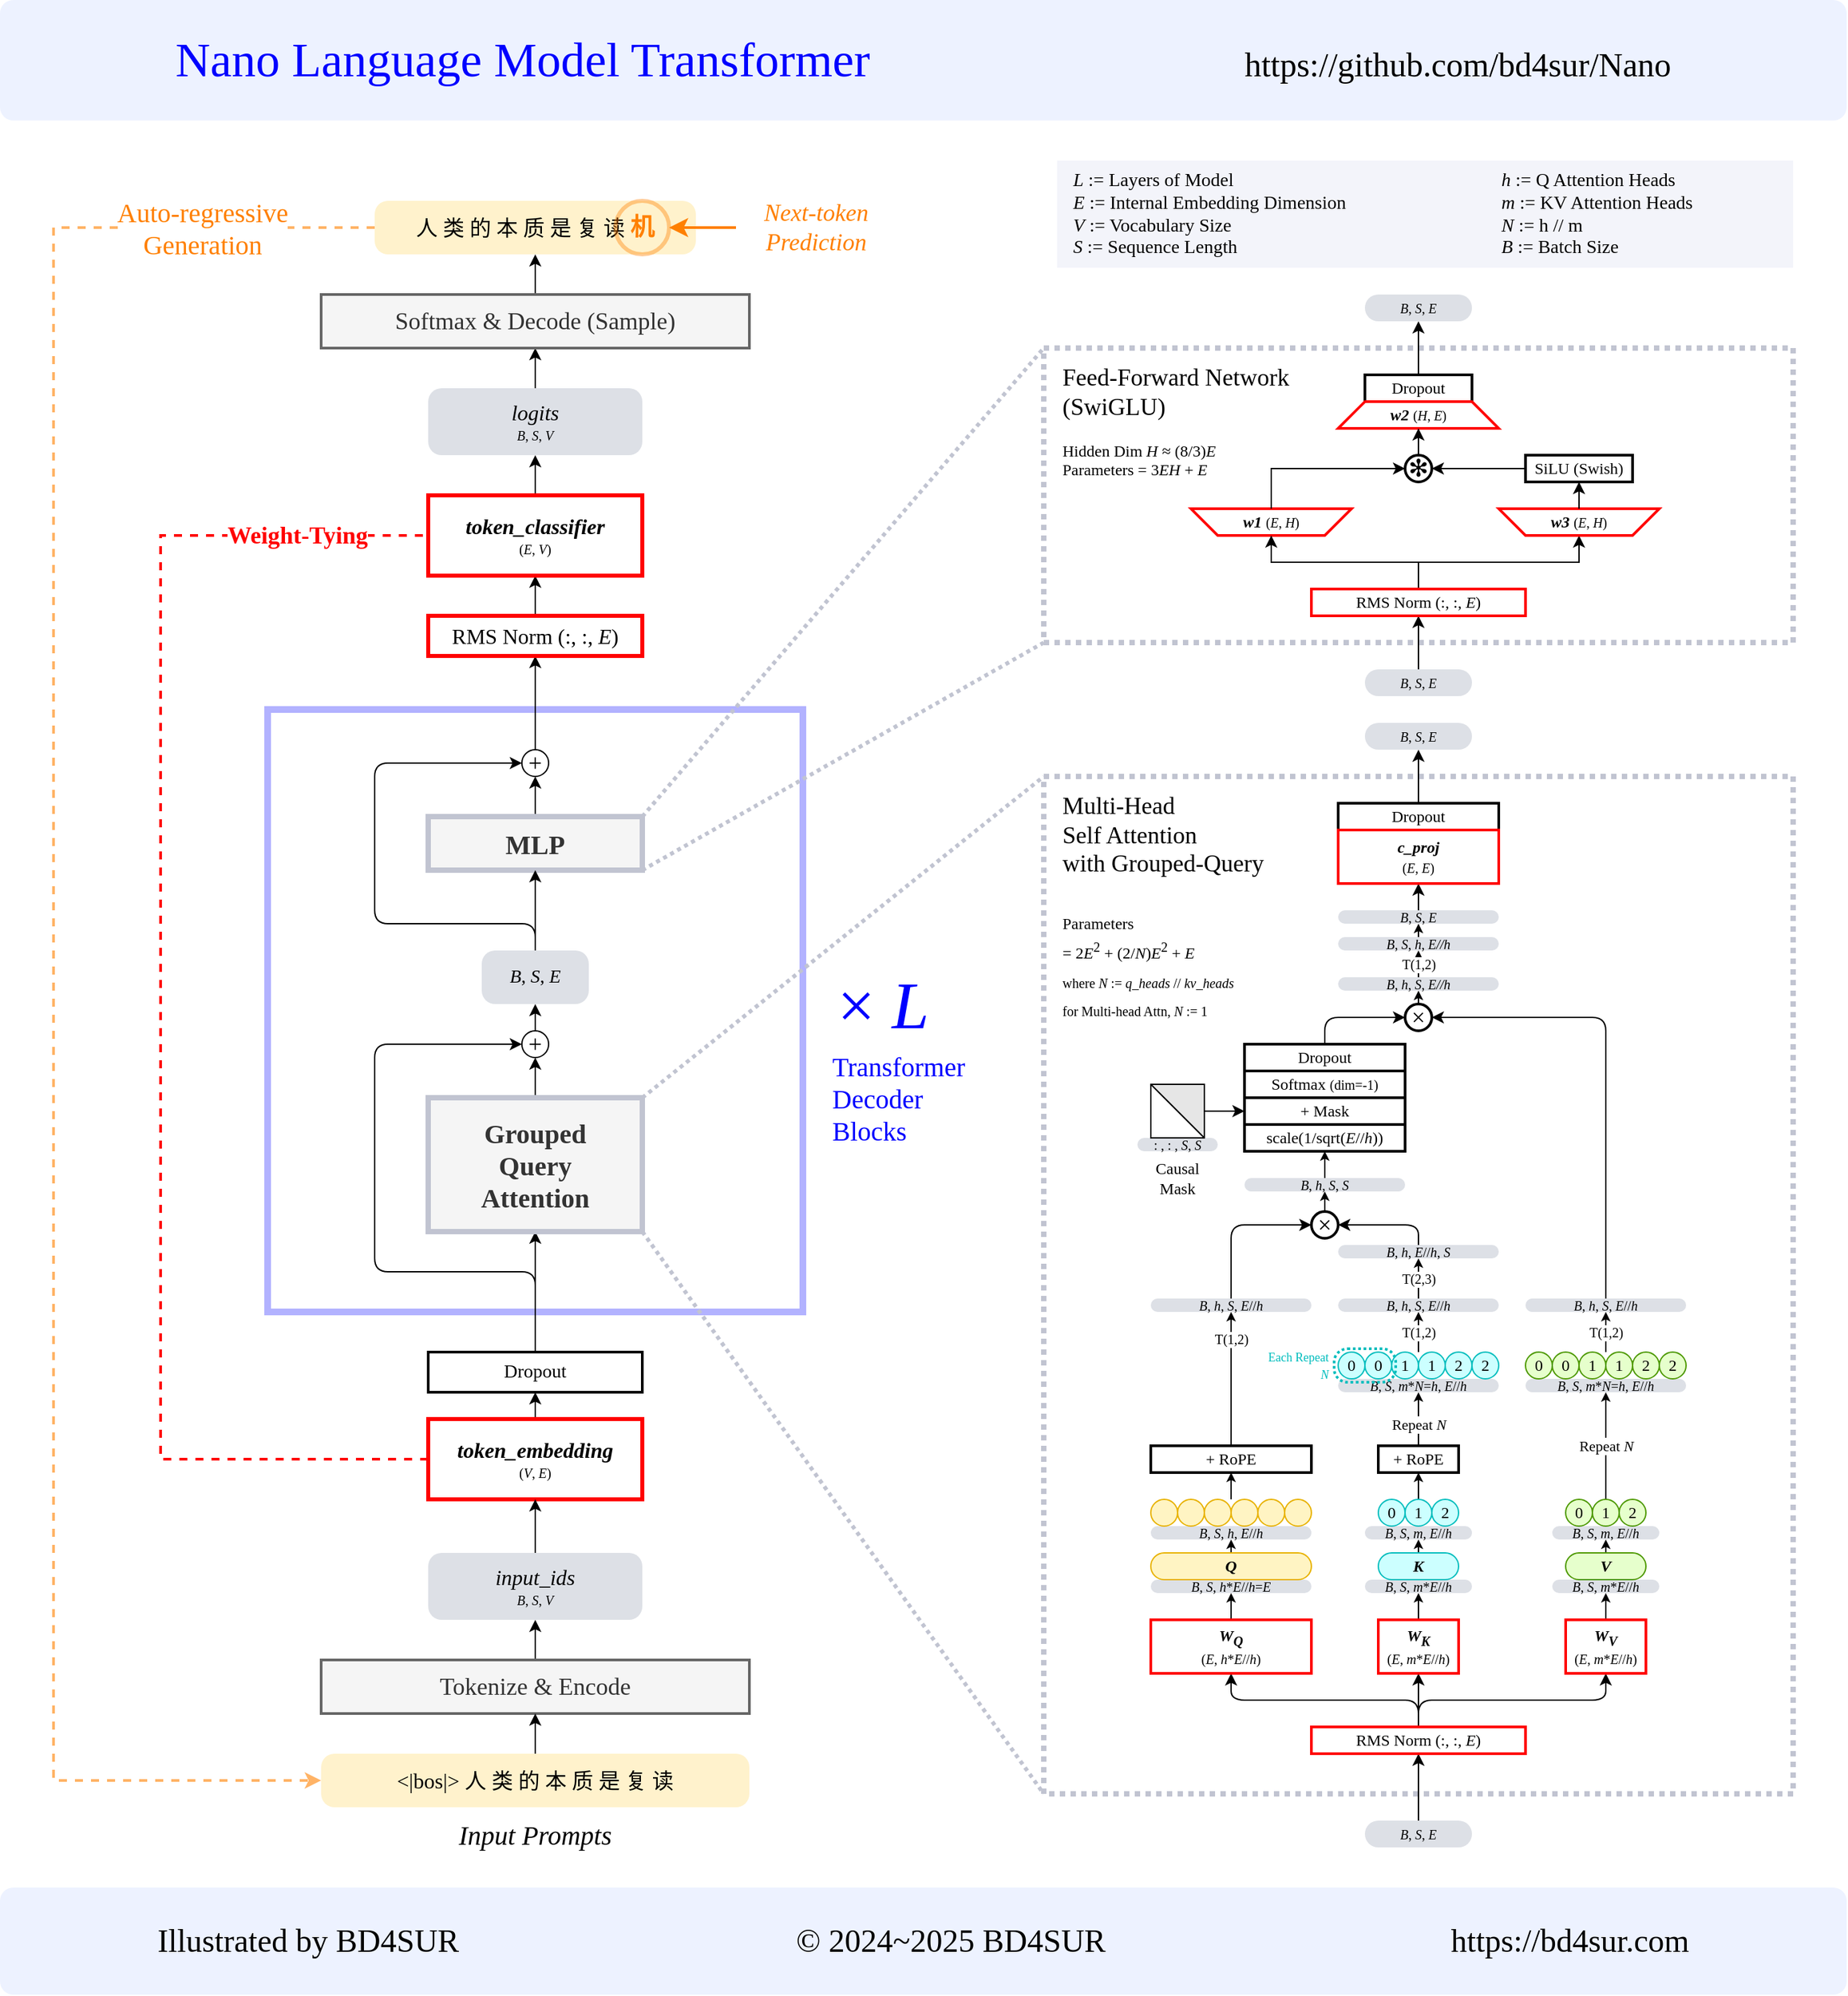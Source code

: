 <mxfile version="23.0.2" type="device">
  <diagram name="第 1 页" id="ACS8oXaIvdSBurSQGdjj">
    <mxGraphModel dx="2286" dy="1701" grid="1" gridSize="10" guides="1" tooltips="1" connect="1" arrows="1" fold="1" page="0" pageScale="1" pageWidth="1920" pageHeight="1200" math="0" shadow="0">
      <root>
        <mxCell id="0" />
        <mxCell id="1" parent="0" />
        <mxCell id="WeKm1yZMK9qWA0JQb5R4-125" value="&lt;font style=&quot;font-size: 18px;&quot;&gt;&lt;span style=&quot;&quot;&gt;Multi-Head&lt;br&gt;Self Attention&lt;/span&gt;&lt;br&gt;&lt;span style=&quot;&quot;&gt;with Grouped-Query&lt;/span&gt;&lt;br&gt;&lt;font style=&quot;font-size: 12px;&quot;&gt;&lt;br&gt;Parameters&lt;br&gt;= 2&lt;i&gt;E&lt;/i&gt;&lt;sup&gt;2&lt;/sup&gt; + (2/&lt;i&gt;N&lt;/i&gt;)&lt;i&gt;E&lt;/i&gt;&lt;sup&gt;2&lt;/sup&gt; + &lt;i&gt;E&lt;br&gt;&lt;/i&gt;&lt;/font&gt;&lt;font style=&quot;font-size: 10px;&quot;&gt;where &lt;i&gt;N&lt;/i&gt; := &lt;i&gt;q_heads&lt;/i&gt; // &lt;i&gt;kv_heads&lt;/i&gt;&lt;br&gt;for Multi-head Attn, &lt;i&gt;N&lt;/i&gt; := 1&lt;/font&gt;&lt;span style=&quot;font-size: 11px;&quot;&gt;&amp;nbsp;&lt;/span&gt;&lt;br&gt;&lt;/font&gt;" style="rounded=0;whiteSpace=wrap;html=1;fillColor=#FFFFFF;strokeWidth=4;fontFamily=更纱黑体 SC Semibold;verticalAlign=top;align=left;spacingLeft=12;spacingTop=5;strokeColor=#C1C4D1;dashed=1;dashPattern=1 1;" parent="1" vertex="1">
          <mxGeometry x="460" y="-60" width="560" height="760" as="geometry" />
        </mxCell>
        <mxCell id="WeKm1yZMK9qWA0JQb5R4-182" value="&lt;font style=&quot;font-size: 19px;&quot;&gt;&lt;br style=&quot;font-size: 24px;&quot;&gt;&lt;/font&gt;" style="rounded=0;whiteSpace=wrap;html=1;fillColor=#FFFFFF;strokeWidth=5;fontFamily=更纱黑体 SC Semibold;verticalAlign=top;align=left;spacingLeft=12;spacingTop=0;strokeColor=#0000FF;fontSize=24;opacity=30;shadow=0;" parent="1" vertex="1">
          <mxGeometry x="-120" y="-110" width="400" height="450" as="geometry" />
        </mxCell>
        <mxCell id="WeKm1yZMK9qWA0JQb5R4-173" value="Dropout" style="rounded=0;whiteSpace=wrap;html=1;fontFamily=更纱黑体 SC Semibold;strokeWidth=2;fontSize=14;" parent="1" vertex="1">
          <mxGeometry y="370" width="160" height="30" as="geometry" />
        </mxCell>
        <mxCell id="WeKm1yZMK9qWA0JQb5R4-164" style="edgeStyle=orthogonalEdgeStyle;rounded=0;orthogonalLoop=1;jettySize=auto;html=1;exitX=0.5;exitY=0;exitDx=0;exitDy=0;entryX=0.5;entryY=1;entryDx=0;entryDy=0;fontFamily=更纱黑体 SC Semibold;" parent="1" source="WeKm1yZMK9qWA0JQb5R4-173" target="WeKm1yZMK9qWA0JQb5R4-159" edge="1">
          <mxGeometry relative="1" as="geometry">
            <mxPoint x="100" y="290" as="sourcePoint" />
          </mxGeometry>
        </mxCell>
        <mxCell id="WeKm1yZMK9qWA0JQb5R4-165" style="edgeStyle=orthogonalEdgeStyle;rounded=1;orthogonalLoop=1;jettySize=auto;html=1;exitX=0.5;exitY=0;exitDx=0;exitDy=0;entryX=0;entryY=0.5;entryDx=0;entryDy=0;curved=0;fontFamily=更纱黑体 SC Semibold;" parent="1" source="WeKm1yZMK9qWA0JQb5R4-173" target="WeKm1yZMK9qWA0JQb5R4-162" edge="1">
          <mxGeometry relative="1" as="geometry">
            <mxPoint x="100" y="290" as="sourcePoint" />
            <Array as="points">
              <mxPoint x="80" y="310" />
              <mxPoint x="-40" y="310" />
              <mxPoint x="-40" y="140" />
            </Array>
          </mxGeometry>
        </mxCell>
        <mxCell id="WeKm1yZMK9qWA0JQb5R4-154" value="&lt;font style=&quot;font-size: 10px;&quot;&gt;:&lt;i&gt;&amp;nbsp;&lt;/i&gt;, : , &lt;i&gt;S&lt;/i&gt;, &lt;i&gt;S&lt;/i&gt;&lt;/font&gt;" style="rounded=1;whiteSpace=wrap;html=1;absoluteArcSize=1;fontFamily=更纱黑体 SC Semibold;fillColor=#DDE0E6;strokeColor=none;" parent="1" vertex="1">
          <mxGeometry x="530" y="210" width="60" height="10" as="geometry" />
        </mxCell>
        <mxCell id="WeKm1yZMK9qWA0JQb5R4-152" value="" style="verticalLabelPosition=bottom;verticalAlign=top;html=1;shape=mxgraph.basic.orthogonal_triangle;rotation=-90;fillColor=#E6E6E6;flipH=1;strokeColor=none;fontFamily=更纱黑体 SC Semibold;" parent="1" vertex="1">
          <mxGeometry x="540" y="170" width="40" height="40" as="geometry" />
        </mxCell>
        <mxCell id="WeKm1yZMK9qWA0JQb5R4-142" value="&lt;font style=&quot;font-size: 18px;&quot;&gt;Feed-Forward Network&lt;br&gt;(SwiGLU)&lt;/font&gt;&lt;br&gt;&lt;br&gt;Hidden Dim &lt;i&gt;H&lt;/i&gt; ≈ (8/3)&lt;i&gt;E&lt;/i&gt;&lt;br&gt;Parameters = 3&lt;i&gt;EH&lt;/i&gt; + &lt;i&gt;E&lt;/i&gt;" style="rounded=0;whiteSpace=wrap;html=1;fillColor=default;strokeWidth=4;dashed=1;dashPattern=1 1;verticalAlign=top;align=left;spacingLeft=12;spacingTop=5;fontFamily=更纱黑体 SC Semibold;fontStyle=0;strokeColor=#C1C4D1;" parent="1" vertex="1">
          <mxGeometry x="460" y="-380" width="560" height="220" as="geometry" />
        </mxCell>
        <mxCell id="WeKm1yZMK9qWA0JQb5R4-138" value="Dropout" style="rounded=0;whiteSpace=wrap;html=1;fontFamily=更纱黑体 SC Semibold;strokeWidth=2;" parent="1" vertex="1">
          <mxGeometry x="700" y="-360" width="80" height="20" as="geometry" />
        </mxCell>
        <mxCell id="WeKm1yZMK9qWA0JQb5R4-73" value="&lt;i style=&quot;border-color: var(--border-color);&quot;&gt;B&lt;/i&gt;,&amp;nbsp;&lt;i style=&quot;border-color: var(--border-color);&quot;&gt;S&lt;/i&gt;,&amp;nbsp;&lt;i style=&quot;border-color: var(--border-color);&quot;&gt;m&lt;/i&gt;,&amp;nbsp;&lt;i style=&quot;border-color: var(--border-color);&quot;&gt;E&lt;/i&gt;//&lt;i style=&quot;border-color: var(--border-color);&quot;&gt;h&lt;/i&gt;" style="rounded=1;whiteSpace=wrap;html=1;absoluteArcSize=1;fontFamily=更纱黑体 SC Semibold;fontSize=10;fillColor=#DDE0E6;strokeColor=none;" parent="1" vertex="1">
          <mxGeometry x="840" y="500" width="80" height="10" as="geometry" />
        </mxCell>
        <mxCell id="WeKm1yZMK9qWA0JQb5R4-69" value="&lt;i style=&quot;border-color: var(--border-color);&quot;&gt;B&lt;/i&gt;,&amp;nbsp;&lt;i style=&quot;border-color: var(--border-color);&quot;&gt;S&lt;/i&gt;,&amp;nbsp;&lt;i style=&quot;border-color: var(--border-color);&quot;&gt;m&lt;/i&gt;*&lt;i style=&quot;border-color: var(--border-color);&quot;&gt;E&lt;/i&gt;//&lt;i style=&quot;border-color: var(--border-color);&quot;&gt;h&lt;/i&gt;" style="rounded=1;whiteSpace=wrap;html=1;absoluteArcSize=1;fontFamily=更纱黑体 SC Semibold;fontSize=10;strokeColor=none;fillColor=#DDE0E6;" parent="1" vertex="1">
          <mxGeometry x="840" y="540" width="80" height="10" as="geometry" />
        </mxCell>
        <mxCell id="WeKm1yZMK9qWA0JQb5R4-67" value="&lt;i&gt;B&lt;/i&gt;, &lt;i&gt;S&lt;/i&gt;, &lt;i&gt;m&lt;/i&gt;*&lt;i&gt;E&lt;/i&gt;//&lt;i&gt;h&lt;/i&gt;" style="rounded=1;whiteSpace=wrap;html=1;absoluteArcSize=1;fontFamily=更纱黑体 SC Semibold;fontSize=10;strokeColor=none;fillColor=#DDE0E6;" parent="1" vertex="1">
          <mxGeometry x="700" y="540" width="80" height="10" as="geometry" />
        </mxCell>
        <mxCell id="WeKm1yZMK9qWA0JQb5R4-72" value="&lt;i&gt;B&lt;/i&gt;, &lt;i&gt;S&lt;/i&gt;, &lt;i&gt;m&lt;/i&gt;, &lt;i&gt;E&lt;/i&gt;//&lt;i&gt;h&lt;/i&gt;" style="rounded=1;whiteSpace=wrap;html=1;absoluteArcSize=1;fontFamily=更纱黑体 SC Semibold;fontSize=10;fillColor=#DDE0E6;strokeColor=none;" parent="1" vertex="1">
          <mxGeometry x="700" y="500" width="80" height="10" as="geometry" />
        </mxCell>
        <mxCell id="WeKm1yZMK9qWA0JQb5R4-78" value="&lt;i style=&quot;border-color: var(--border-color);&quot;&gt;B&lt;/i&gt;,&amp;nbsp;&lt;i style=&quot;border-color: var(--border-color);&quot;&gt;S&lt;/i&gt;,&amp;nbsp;&lt;i style=&quot;border-color: var(--border-color);&quot;&gt;m&lt;/i&gt;*&lt;i style=&quot;border-color: var(--border-color);&quot;&gt;N&lt;/i&gt;=&lt;i style=&quot;border-color: var(--border-color);&quot;&gt;h&lt;/i&gt;,&amp;nbsp;&lt;i style=&quot;border-color: var(--border-color);&quot;&gt;E&lt;/i&gt;//&lt;i style=&quot;border-color: var(--border-color);&quot;&gt;h&lt;/i&gt;" style="rounded=1;whiteSpace=wrap;html=1;absoluteArcSize=1;fontFamily=更纱黑体 SC Semibold;fontSize=10;fillColor=#DDE0E6;strokeColor=none;" parent="1" vertex="1">
          <mxGeometry x="820" y="390" width="120" height="10" as="geometry" />
        </mxCell>
        <mxCell id="WeKm1yZMK9qWA0JQb5R4-77" value="&lt;i&gt;B&lt;/i&gt;, &lt;i&gt;S&lt;/i&gt;, &lt;i&gt;m&lt;/i&gt;*&lt;i&gt;N&lt;/i&gt;=&lt;i&gt;h&lt;/i&gt;, &lt;i&gt;E&lt;/i&gt;//&lt;i&gt;h&lt;/i&gt;" style="rounded=1;whiteSpace=wrap;html=1;absoluteArcSize=1;fontFamily=更纱黑体 SC Semibold;fontSize=10;fillColor=#DDE0E6;strokeColor=none;" parent="1" vertex="1">
          <mxGeometry x="680" y="390" width="120" height="10" as="geometry" />
        </mxCell>
        <mxCell id="WeKm1yZMK9qWA0JQb5R4-71" value="&lt;i&gt;B&lt;/i&gt;, &lt;i&gt;S&lt;/i&gt;, &lt;i&gt;h&lt;/i&gt;, &lt;i&gt;E&lt;/i&gt;//&lt;i&gt;h&lt;/i&gt;" style="rounded=1;whiteSpace=wrap;html=1;absoluteArcSize=1;fontFamily=更纱黑体 SC Semibold;fontSize=10;fillColor=#DDE0E6;strokeColor=none;" parent="1" vertex="1">
          <mxGeometry x="540" y="500" width="120" height="10" as="geometry" />
        </mxCell>
        <mxCell id="WeKm1yZMK9qWA0JQb5R4-64" value="&lt;i&gt;B&lt;/i&gt;, &lt;i&gt;S&lt;/i&gt;, &lt;i&gt;h&lt;/i&gt;*&lt;i&gt;E&lt;/i&gt;//&lt;i&gt;h&lt;/i&gt;=&lt;i&gt;E&lt;/i&gt;" style="rounded=1;whiteSpace=wrap;html=1;absoluteArcSize=1;fontFamily=更纱黑体 SC Semibold;fontSize=10;fillColor=#DDE0E6;strokeColor=none;" parent="1" vertex="1">
          <mxGeometry x="540" y="540" width="120" height="10" as="geometry" />
        </mxCell>
        <mxCell id="WeKm1yZMK9qWA0JQb5R4-9" style="edgeStyle=orthogonalEdgeStyle;rounded=0;orthogonalLoop=1;jettySize=auto;html=1;exitX=0.5;exitY=0;exitDx=0;exitDy=0;entryX=0.5;entryY=1;entryDx=0;entryDy=0;fontFamily=更纱黑体 SC Semibold;" parent="1" source="WeKm1yZMK9qWA0JQb5R4-1" target="WeKm1yZMK9qWA0JQb5R4-2" edge="1">
          <mxGeometry relative="1" as="geometry" />
        </mxCell>
        <mxCell id="WeKm1yZMK9qWA0JQb5R4-1" value="&lt;font style=&quot;font-size: 10px;&quot;&gt;&lt;i&gt;B&lt;/i&gt;, &lt;i&gt;S&lt;/i&gt;, &lt;i&gt;E&lt;/i&gt;&lt;/font&gt;" style="rounded=1;whiteSpace=wrap;html=1;absoluteArcSize=1;fontFamily=更纱黑体 SC Semibold;fillColor=#DDE0E6;strokeColor=none;" parent="1" vertex="1">
          <mxGeometry x="700" y="720" width="80" height="20" as="geometry" />
        </mxCell>
        <mxCell id="WeKm1yZMK9qWA0JQb5R4-10" style="edgeStyle=orthogonalEdgeStyle;rounded=1;orthogonalLoop=1;jettySize=auto;html=1;exitX=0.5;exitY=0;exitDx=0;exitDy=0;entryX=0.5;entryY=1;entryDx=0;entryDy=0;fontFamily=更纱黑体 SC Semibold;curved=0;" parent="1" source="WeKm1yZMK9qWA0JQb5R4-2" target="WeKm1yZMK9qWA0JQb5R4-4" edge="1">
          <mxGeometry relative="1" as="geometry" />
        </mxCell>
        <mxCell id="WeKm1yZMK9qWA0JQb5R4-11" style="edgeStyle=orthogonalEdgeStyle;rounded=0;orthogonalLoop=1;jettySize=auto;html=1;exitX=0.5;exitY=0;exitDx=0;exitDy=0;entryX=0.5;entryY=1;entryDx=0;entryDy=0;fontFamily=更纱黑体 SC Semibold;" parent="1" source="WeKm1yZMK9qWA0JQb5R4-2" target="WeKm1yZMK9qWA0JQb5R4-7" edge="1">
          <mxGeometry relative="1" as="geometry" />
        </mxCell>
        <mxCell id="WeKm1yZMK9qWA0JQb5R4-12" style="edgeStyle=orthogonalEdgeStyle;rounded=1;orthogonalLoop=1;jettySize=auto;html=1;exitX=0.5;exitY=0;exitDx=0;exitDy=0;entryX=0.5;entryY=1;entryDx=0;entryDy=0;fontFamily=更纱黑体 SC Semibold;curved=0;" parent="1" source="WeKm1yZMK9qWA0JQb5R4-2" target="WeKm1yZMK9qWA0JQb5R4-8" edge="1">
          <mxGeometry relative="1" as="geometry" />
        </mxCell>
        <mxCell id="WeKm1yZMK9qWA0JQb5R4-2" value="RMS Norm (:, :, &lt;i&gt;E&lt;/i&gt;)" style="rounded=0;whiteSpace=wrap;html=1;fontFamily=更纱黑体 SC Semibold;strokeWidth=2;strokeColor=#FF0000;fillColor=#FFFFFF;" parent="1" vertex="1">
          <mxGeometry x="660" y="650" width="160" height="20" as="geometry" />
        </mxCell>
        <mxCell id="WeKm1yZMK9qWA0JQb5R4-16" style="edgeStyle=orthogonalEdgeStyle;rounded=0;orthogonalLoop=1;jettySize=auto;html=1;exitX=0.5;exitY=0;exitDx=0;exitDy=0;entryX=0.5;entryY=1;entryDx=0;entryDy=0;fontFamily=更纱黑体 SC Semibold;" parent="1" source="WeKm1yZMK9qWA0JQb5R4-64" target="WeKm1yZMK9qWA0JQb5R4-13" edge="1">
          <mxGeometry relative="1" as="geometry" />
        </mxCell>
        <mxCell id="WeKm1yZMK9qWA0JQb5R4-66" style="edgeStyle=orthogonalEdgeStyle;rounded=0;orthogonalLoop=1;jettySize=auto;html=1;exitX=0.5;exitY=0;exitDx=0;exitDy=0;entryX=0.5;entryY=1;entryDx=0;entryDy=0;fontFamily=更纱黑体 SC Semibold;endSize=4;startSize=4;" parent="1" source="WeKm1yZMK9qWA0JQb5R4-4" target="WeKm1yZMK9qWA0JQb5R4-64" edge="1">
          <mxGeometry relative="1" as="geometry" />
        </mxCell>
        <mxCell id="WeKm1yZMK9qWA0JQb5R4-4" value="&lt;b&gt;&lt;i&gt;W&lt;sub&gt;Q&lt;/sub&gt;&lt;/i&gt;&lt;/b&gt;&lt;br&gt;&lt;font style=&quot;font-size: 10px;&quot;&gt;(&lt;i&gt;E&lt;/i&gt;, &lt;i&gt;h&lt;/i&gt;*&lt;i&gt;E&lt;/i&gt;//&lt;i&gt;h&lt;/i&gt;)&lt;/font&gt;" style="rounded=0;whiteSpace=wrap;html=1;fontFamily=更纱黑体 SC Semibold;strokeWidth=2;strokeColor=#FF0000;fillColor=#FFFFFF;" parent="1" vertex="1">
          <mxGeometry x="540" y="570" width="120" height="40" as="geometry" />
        </mxCell>
        <mxCell id="WeKm1yZMK9qWA0JQb5R4-68" style="edgeStyle=orthogonalEdgeStyle;rounded=0;orthogonalLoop=1;jettySize=auto;html=1;exitX=0.5;exitY=0;exitDx=0;exitDy=0;entryX=0.5;entryY=1;entryDx=0;entryDy=0;fontFamily=更纱黑体 SC Semibold;endSize=4;startSize=4;" parent="1" source="WeKm1yZMK9qWA0JQb5R4-7" target="WeKm1yZMK9qWA0JQb5R4-67" edge="1">
          <mxGeometry relative="1" as="geometry" />
        </mxCell>
        <mxCell id="WeKm1yZMK9qWA0JQb5R4-7" value="&lt;b&gt;&lt;i&gt;W&lt;sub&gt;K&lt;/sub&gt;&lt;/i&gt;&lt;/b&gt;&lt;br&gt;&lt;font style=&quot;font-size: 10px;&quot;&gt;(&lt;i&gt;E&lt;/i&gt;, &lt;i&gt;m&lt;/i&gt;*&lt;i&gt;E&lt;/i&gt;//&lt;i&gt;h&lt;/i&gt;)&lt;/font&gt;" style="rounded=0;whiteSpace=wrap;html=1;fontFamily=更纱黑体 SC Semibold;strokeWidth=2;strokeColor=#FF0000;fillColor=#FFFFFF;" parent="1" vertex="1">
          <mxGeometry x="710" y="570" width="60" height="40" as="geometry" />
        </mxCell>
        <mxCell id="WeKm1yZMK9qWA0JQb5R4-70" style="edgeStyle=orthogonalEdgeStyle;rounded=0;orthogonalLoop=1;jettySize=auto;html=1;exitX=0.5;exitY=0;exitDx=0;exitDy=0;entryX=0.5;entryY=1;entryDx=0;entryDy=0;fontFamily=更纱黑体 SC Semibold;endSize=4;startSize=4;" parent="1" source="WeKm1yZMK9qWA0JQb5R4-8" target="WeKm1yZMK9qWA0JQb5R4-69" edge="1">
          <mxGeometry relative="1" as="geometry" />
        </mxCell>
        <mxCell id="WeKm1yZMK9qWA0JQb5R4-8" value="&lt;b&gt;&lt;i&gt;W&lt;sub&gt;V&lt;/sub&gt;&lt;/i&gt;&lt;/b&gt;&lt;br&gt;&lt;font style=&quot;font-size: 10px;&quot;&gt;(&lt;i&gt;E&lt;/i&gt;, &lt;i&gt;m&lt;/i&gt;*&lt;i&gt;E&lt;/i&gt;//&lt;i&gt;h&lt;/i&gt;)&lt;/font&gt;" style="rounded=0;whiteSpace=wrap;html=1;fontFamily=更纱黑体 SC Semibold;strokeWidth=2;strokeColor=#FF0000;fillColor=#FFFFFF;" parent="1" vertex="1">
          <mxGeometry x="850" y="570" width="60" height="40" as="geometry" />
        </mxCell>
        <mxCell id="WeKm1yZMK9qWA0JQb5R4-74" style="edgeStyle=orthogonalEdgeStyle;rounded=0;orthogonalLoop=1;jettySize=auto;html=1;exitX=0.5;exitY=0;exitDx=0;exitDy=0;entryX=0.5;entryY=1;entryDx=0;entryDy=0;fontFamily=更纱黑体 SC Semibold;endSize=4;startSize=4;" parent="1" source="WeKm1yZMK9qWA0JQb5R4-13" target="WeKm1yZMK9qWA0JQb5R4-71" edge="1">
          <mxGeometry relative="1" as="geometry" />
        </mxCell>
        <mxCell id="WeKm1yZMK9qWA0JQb5R4-13" value="&lt;b&gt;&lt;i&gt;Q&lt;/i&gt;&lt;/b&gt;" style="rounded=1;whiteSpace=wrap;html=1;absoluteArcSize=1;fontFamily=更纱黑体 SC Semibold;fillColor=#FFF4C3;strokeColor=#E8B200;" parent="1" vertex="1">
          <mxGeometry x="540" y="520" width="120" height="20" as="geometry" />
        </mxCell>
        <mxCell id="WeKm1yZMK9qWA0JQb5R4-75" style="edgeStyle=orthogonalEdgeStyle;rounded=0;orthogonalLoop=1;jettySize=auto;html=1;exitX=0.5;exitY=0;exitDx=0;exitDy=0;entryX=0.5;entryY=1;entryDx=0;entryDy=0;fontFamily=更纱黑体 SC Semibold;endSize=4;startSize=4;" parent="1" source="WeKm1yZMK9qWA0JQb5R4-14" target="WeKm1yZMK9qWA0JQb5R4-72" edge="1">
          <mxGeometry relative="1" as="geometry" />
        </mxCell>
        <mxCell id="WeKm1yZMK9qWA0JQb5R4-14" value="&lt;b&gt;&lt;i&gt;K&lt;/i&gt;&lt;/b&gt;" style="rounded=1;whiteSpace=wrap;html=1;absoluteArcSize=1;fontFamily=更纱黑体 SC Semibold;fillColor=#CCFFFF;strokeColor=#00BDBD;" parent="1" vertex="1">
          <mxGeometry x="710" y="520" width="60" height="20" as="geometry" />
        </mxCell>
        <mxCell id="WeKm1yZMK9qWA0JQb5R4-76" style="edgeStyle=orthogonalEdgeStyle;rounded=0;orthogonalLoop=1;jettySize=auto;html=1;exitX=0.5;exitY=0;exitDx=0;exitDy=0;entryX=0.5;entryY=1;entryDx=0;entryDy=0;fontFamily=更纱黑体 SC Semibold;endSize=4;startSize=4;" parent="1" source="WeKm1yZMK9qWA0JQb5R4-15" target="WeKm1yZMK9qWA0JQb5R4-73" edge="1">
          <mxGeometry relative="1" as="geometry" />
        </mxCell>
        <mxCell id="WeKm1yZMK9qWA0JQb5R4-15" value="&lt;i&gt;&lt;b&gt;V&lt;/b&gt;&lt;/i&gt;" style="rounded=1;whiteSpace=wrap;html=1;absoluteArcSize=1;fontFamily=更纱黑体 SC Semibold;fillColor=#E6FFCC;strokeColor=#4D9900;" parent="1" vertex="1">
          <mxGeometry x="850" y="520" width="60" height="20" as="geometry" />
        </mxCell>
        <mxCell id="WeKm1yZMK9qWA0JQb5R4-19" value="" style="rounded=1;whiteSpace=wrap;html=1;absoluteArcSize=1;fontFamily=更纱黑体 SC Semibold;fillColor=#FFF4C3;strokeColor=#E8B200;" parent="1" vertex="1">
          <mxGeometry x="540" y="480" width="20" height="20" as="geometry" />
        </mxCell>
        <mxCell id="WeKm1yZMK9qWA0JQb5R4-20" value="" style="rounded=1;whiteSpace=wrap;html=1;absoluteArcSize=1;fontFamily=更纱黑体 SC Semibold;fillColor=#FFF4C3;strokeColor=#E8B200;" parent="1" vertex="1">
          <mxGeometry x="560" y="480" width="20" height="20" as="geometry" />
        </mxCell>
        <mxCell id="WeKm1yZMK9qWA0JQb5R4-21" value="" style="rounded=1;whiteSpace=wrap;html=1;absoluteArcSize=1;fontFamily=更纱黑体 SC Semibold;fillColor=#FFF4C3;strokeColor=#E8B200;" parent="1" vertex="1">
          <mxGeometry x="580" y="480" width="20" height="20" as="geometry" />
        </mxCell>
        <mxCell id="WeKm1yZMK9qWA0JQb5R4-36" style="edgeStyle=orthogonalEdgeStyle;rounded=0;orthogonalLoop=1;jettySize=auto;html=1;exitX=0;exitY=0;exitDx=0;exitDy=0;entryX=0.5;entryY=1;entryDx=0;entryDy=0;fontFamily=更纱黑体 SC Semibold;endSize=4;startSize=4;" parent="1" source="WeKm1yZMK9qWA0JQb5R4-22" target="WeKm1yZMK9qWA0JQb5R4-34" edge="1">
          <mxGeometry relative="1" as="geometry" />
        </mxCell>
        <mxCell id="WeKm1yZMK9qWA0JQb5R4-22" value="" style="rounded=1;whiteSpace=wrap;html=1;absoluteArcSize=1;fontFamily=更纱黑体 SC Semibold;fillColor=#FFF4C3;strokeColor=#E8B200;" parent="1" vertex="1">
          <mxGeometry x="600" y="480" width="20" height="20" as="geometry" />
        </mxCell>
        <mxCell id="WeKm1yZMK9qWA0JQb5R4-23" value="" style="rounded=1;whiteSpace=wrap;html=1;absoluteArcSize=1;fontFamily=更纱黑体 SC Semibold;fillColor=#FFF4C3;strokeColor=#E8B200;" parent="1" vertex="1">
          <mxGeometry x="620" y="480" width="20" height="20" as="geometry" />
        </mxCell>
        <mxCell id="WeKm1yZMK9qWA0JQb5R4-24" value="" style="rounded=1;whiteSpace=wrap;html=1;absoluteArcSize=1;fontFamily=更纱黑体 SC Semibold;fillColor=#FFF4C3;strokeColor=#E8B200;" parent="1" vertex="1">
          <mxGeometry x="640" y="480" width="20" height="20" as="geometry" />
        </mxCell>
        <mxCell id="WeKm1yZMK9qWA0JQb5R4-25" value="0" style="rounded=1;whiteSpace=wrap;html=1;absoluteArcSize=1;fontFamily=更纱黑体 SC Semibold;fillColor=#CCFFFF;strokeColor=#00BDBD;" parent="1" vertex="1">
          <mxGeometry x="710" y="480" width="20" height="20" as="geometry" />
        </mxCell>
        <mxCell id="WeKm1yZMK9qWA0JQb5R4-37" style="edgeStyle=orthogonalEdgeStyle;rounded=0;orthogonalLoop=1;jettySize=auto;html=1;exitX=0.5;exitY=0;exitDx=0;exitDy=0;entryX=0.5;entryY=1;entryDx=0;entryDy=0;fontFamily=更纱黑体 SC Semibold;endSize=4;startSize=4;" parent="1" source="WeKm1yZMK9qWA0JQb5R4-26" target="WeKm1yZMK9qWA0JQb5R4-35" edge="1">
          <mxGeometry relative="1" as="geometry" />
        </mxCell>
        <mxCell id="WeKm1yZMK9qWA0JQb5R4-26" value="1" style="rounded=1;whiteSpace=wrap;html=1;absoluteArcSize=1;fontFamily=更纱黑体 SC Semibold;fillColor=#CCFFFF;strokeColor=#00BDBD;" parent="1" vertex="1">
          <mxGeometry x="730" y="480" width="20" height="20" as="geometry" />
        </mxCell>
        <mxCell id="WeKm1yZMK9qWA0JQb5R4-27" value="2" style="rounded=1;whiteSpace=wrap;html=1;absoluteArcSize=1;fontFamily=更纱黑体 SC Semibold;fillColor=#CCFFFF;strokeColor=#00BDBD;" parent="1" vertex="1">
          <mxGeometry x="750" y="480" width="20" height="20" as="geometry" />
        </mxCell>
        <mxCell id="WeKm1yZMK9qWA0JQb5R4-28" value="0" style="rounded=1;whiteSpace=wrap;html=1;absoluteArcSize=1;fontFamily=更纱黑体 SC Semibold;fillColor=#E6FFCC;strokeColor=#4D9900;" parent="1" vertex="1">
          <mxGeometry x="850" y="480" width="20" height="20" as="geometry" />
        </mxCell>
        <mxCell id="WeKm1yZMK9qWA0JQb5R4-50" value="Repeat &lt;i&gt;N&lt;/i&gt;" style="edgeStyle=orthogonalEdgeStyle;rounded=0;orthogonalLoop=1;jettySize=auto;html=1;exitX=0.5;exitY=0;exitDx=0;exitDy=0;fontFamily=更纱黑体 SC Semibold;entryX=0.5;entryY=1;entryDx=0;entryDy=0;endSize=4;startSize=4;" parent="1" source="WeKm1yZMK9qWA0JQb5R4-29" target="WeKm1yZMK9qWA0JQb5R4-78" edge="1">
          <mxGeometry relative="1" as="geometry">
            <mxPoint x="880" y="430" as="targetPoint" />
          </mxGeometry>
        </mxCell>
        <mxCell id="WeKm1yZMK9qWA0JQb5R4-29" value="1" style="rounded=1;whiteSpace=wrap;html=1;absoluteArcSize=1;fontFamily=更纱黑体 SC Semibold;fillColor=#E6FFCC;strokeColor=#4D9900;" parent="1" vertex="1">
          <mxGeometry x="870" y="480" width="20" height="20" as="geometry" />
        </mxCell>
        <mxCell id="WeKm1yZMK9qWA0JQb5R4-30" value="2" style="rounded=1;whiteSpace=wrap;html=1;absoluteArcSize=1;fontFamily=更纱黑体 SC Semibold;fillColor=#E6FFCC;strokeColor=#4D9900;" parent="1" vertex="1">
          <mxGeometry x="890" y="480" width="20" height="20" as="geometry" />
        </mxCell>
        <mxCell id="WeKm1yZMK9qWA0JQb5R4-58" value="T(1,2)" style="edgeStyle=orthogonalEdgeStyle;rounded=0;orthogonalLoop=1;jettySize=auto;html=1;exitX=0.5;exitY=0;exitDx=0;exitDy=0;entryX=0.5;entryY=1;entryDx=0;entryDy=0;fontFamily=更纱黑体 SC Semibold;endSize=4;startSize=4;fontSize=10;" parent="1" source="WeKm1yZMK9qWA0JQb5R4-34" target="WeKm1yZMK9qWA0JQb5R4-79" edge="1">
          <mxGeometry x="0.6" relative="1" as="geometry">
            <mxPoint x="600" y="360" as="targetPoint" />
            <mxPoint as="offset" />
          </mxGeometry>
        </mxCell>
        <mxCell id="WeKm1yZMK9qWA0JQb5R4-34" value="+ RoPE" style="rounded=0;whiteSpace=wrap;html=1;fontFamily=更纱黑体 SC Semibold;strokeWidth=2;" parent="1" vertex="1">
          <mxGeometry x="540" y="440" width="120" height="20" as="geometry" />
        </mxCell>
        <mxCell id="WeKm1yZMK9qWA0JQb5R4-51" style="edgeStyle=orthogonalEdgeStyle;rounded=0;orthogonalLoop=1;jettySize=auto;html=1;exitX=0.5;exitY=0;exitDx=0;exitDy=0;fontFamily=更纱黑体 SC Semibold;entryX=0.5;entryY=1;entryDx=0;entryDy=0;startSize=4;endSize=4;" parent="1" source="WeKm1yZMK9qWA0JQb5R4-35" target="WeKm1yZMK9qWA0JQb5R4-77" edge="1">
          <mxGeometry relative="1" as="geometry">
            <mxPoint x="740" y="410" as="targetPoint" />
          </mxGeometry>
        </mxCell>
        <mxCell id="WeKm1yZMK9qWA0JQb5R4-52" value="Repeat &lt;i&gt;N&lt;/i&gt;" style="edgeLabel;html=1;align=center;verticalAlign=middle;resizable=0;points=[];fontFamily=更纱黑体 SC Semibold;" parent="WeKm1yZMK9qWA0JQb5R4-51" vertex="1" connectable="0">
          <mxGeometry x="-0.17" relative="1" as="geometry">
            <mxPoint as="offset" />
          </mxGeometry>
        </mxCell>
        <mxCell id="WeKm1yZMK9qWA0JQb5R4-35" value="+ RoPE" style="rounded=0;whiteSpace=wrap;html=1;fontFamily=更纱黑体 SC Semibold;strokeWidth=2;" parent="1" vertex="1">
          <mxGeometry x="710" y="440" width="60" height="20" as="geometry" />
        </mxCell>
        <mxCell id="WeKm1yZMK9qWA0JQb5R4-38" value="0" style="rounded=1;whiteSpace=wrap;html=1;absoluteArcSize=1;fontFamily=更纱黑体 SC Semibold;fillColor=#CCFFFF;strokeColor=#00BDBD;" parent="1" vertex="1">
          <mxGeometry x="700" y="370" width="20" height="20" as="geometry" />
        </mxCell>
        <mxCell id="WeKm1yZMK9qWA0JQb5R4-39" value="1" style="rounded=1;whiteSpace=wrap;html=1;absoluteArcSize=1;fontFamily=更纱黑体 SC Semibold;fillColor=#CCFFFF;strokeColor=#00BDBD;" parent="1" vertex="1">
          <mxGeometry x="720" y="370" width="20" height="20" as="geometry" />
        </mxCell>
        <mxCell id="WeKm1yZMK9qWA0JQb5R4-40" value="2" style="rounded=1;whiteSpace=wrap;html=1;absoluteArcSize=1;fontFamily=更纱黑体 SC Semibold;fillColor=#CCFFFF;strokeColor=#00BDBD;" parent="1" vertex="1">
          <mxGeometry x="760" y="370" width="20" height="20" as="geometry" />
        </mxCell>
        <mxCell id="WeKm1yZMK9qWA0JQb5R4-41" value="0" style="rounded=1;whiteSpace=wrap;html=1;absoluteArcSize=1;fontFamily=更纱黑体 SC Semibold;fillColor=#CCFFFF;strokeColor=#00BDBD;" parent="1" vertex="1">
          <mxGeometry x="680" y="370" width="20" height="20" as="geometry" />
        </mxCell>
        <mxCell id="WeKm1yZMK9qWA0JQb5R4-42" value="1" style="rounded=1;whiteSpace=wrap;html=1;absoluteArcSize=1;fontFamily=更纱黑体 SC Semibold;fillColor=#CCFFFF;strokeColor=#00BDBD;" parent="1" vertex="1">
          <mxGeometry x="740" y="370" width="20" height="20" as="geometry" />
        </mxCell>
        <mxCell id="WeKm1yZMK9qWA0JQb5R4-43" value="2" style="rounded=1;whiteSpace=wrap;html=1;absoluteArcSize=1;fontFamily=更纱黑体 SC Semibold;fillColor=#CCFFFF;strokeColor=#00BDBD;" parent="1" vertex="1">
          <mxGeometry x="780" y="370" width="20" height="20" as="geometry" />
        </mxCell>
        <mxCell id="WeKm1yZMK9qWA0JQb5R4-44" value="0" style="rounded=1;whiteSpace=wrap;html=1;absoluteArcSize=1;fontFamily=更纱黑体 SC Semibold;fillColor=#E6FFCC;strokeColor=#4D9900;" parent="1" vertex="1">
          <mxGeometry x="840" y="370" width="20" height="20" as="geometry" />
        </mxCell>
        <mxCell id="WeKm1yZMK9qWA0JQb5R4-45" value="1" style="rounded=1;whiteSpace=wrap;html=1;absoluteArcSize=1;fontFamily=更纱黑体 SC Semibold;fillColor=#E6FFCC;strokeColor=#4D9900;" parent="1" vertex="1">
          <mxGeometry x="860" y="370" width="20" height="20" as="geometry" />
        </mxCell>
        <mxCell id="WeKm1yZMK9qWA0JQb5R4-46" value="2" style="rounded=1;whiteSpace=wrap;html=1;absoluteArcSize=1;fontFamily=更纱黑体 SC Semibold;fillColor=#E6FFCC;strokeColor=#4D9900;" parent="1" vertex="1">
          <mxGeometry x="900" y="370" width="20" height="20" as="geometry" />
        </mxCell>
        <mxCell id="WeKm1yZMK9qWA0JQb5R4-47" value="0" style="rounded=1;whiteSpace=wrap;html=1;absoluteArcSize=1;fontFamily=更纱黑体 SC Semibold;fillColor=#E6FFCC;strokeColor=#4D9900;" parent="1" vertex="1">
          <mxGeometry x="820" y="370" width="20" height="20" as="geometry" />
        </mxCell>
        <mxCell id="WeKm1yZMK9qWA0JQb5R4-62" value="T(1,2)" style="edgeStyle=orthogonalEdgeStyle;rounded=0;orthogonalLoop=1;jettySize=auto;html=1;exitX=0;exitY=0;exitDx=0;exitDy=0;entryX=0.5;entryY=1;entryDx=0;entryDy=0;fontFamily=更纱黑体 SC Semibold;startSize=4;endSize=4;fontSize=10;" parent="1" source="WeKm1yZMK9qWA0JQb5R4-48" target="WeKm1yZMK9qWA0JQb5R4-80" edge="1">
          <mxGeometry relative="1" as="geometry">
            <mxPoint x="880" y="360" as="targetPoint" />
            <mxPoint as="offset" />
          </mxGeometry>
        </mxCell>
        <mxCell id="WeKm1yZMK9qWA0JQb5R4-48" value="1" style="rounded=1;whiteSpace=wrap;html=1;absoluteArcSize=1;fontFamily=更纱黑体 SC Semibold;fillColor=#E6FFCC;strokeColor=#4D9900;" parent="1" vertex="1">
          <mxGeometry x="880" y="370" width="20" height="20" as="geometry" />
        </mxCell>
        <mxCell id="WeKm1yZMK9qWA0JQb5R4-49" value="2" style="rounded=1;whiteSpace=wrap;html=1;absoluteArcSize=1;fontFamily=更纱黑体 SC Semibold;fillColor=#E6FFCC;strokeColor=#4D9900;" parent="1" vertex="1">
          <mxGeometry x="920" y="370" width="20" height="20" as="geometry" />
        </mxCell>
        <mxCell id="WeKm1yZMK9qWA0JQb5R4-82" value="&lt;font style=&quot;font-size: 10px;&quot;&gt;T(1,2)&lt;/font&gt;" style="edgeStyle=orthogonalEdgeStyle;rounded=0;orthogonalLoop=1;jettySize=auto;html=1;exitX=0;exitY=0;exitDx=0;exitDy=0;entryX=0.5;entryY=1;entryDx=0;entryDy=0;startSize=4;endSize=4;fontFamily=更纱黑体 SC Semibold;fontSize=10;" parent="1" source="WeKm1yZMK9qWA0JQb5R4-42" target="WeKm1yZMK9qWA0JQb5R4-63" edge="1">
          <mxGeometry relative="1" as="geometry">
            <mxPoint x="740" y="340" as="sourcePoint" />
          </mxGeometry>
        </mxCell>
        <mxCell id="WeKm1yZMK9qWA0JQb5R4-87" value="T(2,3)" style="edgeStyle=orthogonalEdgeStyle;rounded=0;orthogonalLoop=1;jettySize=auto;html=1;exitX=0.5;exitY=0;exitDx=0;exitDy=0;entryX=0.5;entryY=1;entryDx=0;entryDy=0;endSize=4;startSize=4;fontFamily=更纱黑体 SC Semibold;fontSize=10;" parent="1" source="WeKm1yZMK9qWA0JQb5R4-63" target="WeKm1yZMK9qWA0JQb5R4-88" edge="1">
          <mxGeometry relative="1" as="geometry">
            <mxPoint x="740" y="310" as="targetPoint" />
          </mxGeometry>
        </mxCell>
        <mxCell id="WeKm1yZMK9qWA0JQb5R4-63" value="&lt;font style=&quot;font-size: 10px;&quot;&gt;&lt;i&gt;B&lt;/i&gt;, &lt;i&gt;h&lt;/i&gt;, &lt;i&gt;S&lt;/i&gt;, &lt;i&gt;E&lt;/i&gt;//&lt;i&gt;h&lt;/i&gt;&lt;/font&gt;" style="rounded=1;whiteSpace=wrap;html=1;absoluteArcSize=1;fontFamily=更纱黑体 SC Semibold;fillColor=#DDE0E6;strokeColor=none;" parent="1" vertex="1">
          <mxGeometry x="680" y="330" width="120" height="10" as="geometry" />
        </mxCell>
        <mxCell id="WeKm1yZMK9qWA0JQb5R4-91" style="edgeStyle=orthogonalEdgeStyle;rounded=1;orthogonalLoop=1;jettySize=auto;html=1;exitX=0.5;exitY=0;exitDx=0;exitDy=0;entryX=0;entryY=0.5;entryDx=0;entryDy=0;curved=0;fontFamily=更纱黑体 SC Semibold;" parent="1" source="WeKm1yZMK9qWA0JQb5R4-79" target="WeKm1yZMK9qWA0JQb5R4-90" edge="1">
          <mxGeometry relative="1" as="geometry" />
        </mxCell>
        <mxCell id="WeKm1yZMK9qWA0JQb5R4-79" value="&lt;font style=&quot;font-size: 10px;&quot;&gt;&lt;i&gt;B&lt;/i&gt;, &lt;i&gt;h&lt;/i&gt;, &lt;i&gt;S&lt;/i&gt;, &lt;i&gt;E&lt;/i&gt;//&lt;i&gt;h&lt;/i&gt;&lt;/font&gt;" style="rounded=1;whiteSpace=wrap;html=1;absoluteArcSize=1;fontFamily=更纱黑体 SC Semibold;fillColor=#DDE0E6;strokeColor=none;" parent="1" vertex="1">
          <mxGeometry x="540" y="330" width="120" height="10" as="geometry" />
        </mxCell>
        <mxCell id="WeKm1yZMK9qWA0JQb5R4-103" style="edgeStyle=orthogonalEdgeStyle;rounded=1;orthogonalLoop=1;jettySize=auto;html=1;exitX=0.5;exitY=0;exitDx=0;exitDy=0;entryX=1;entryY=0.5;entryDx=0;entryDy=0;curved=0;fontFamily=更纱黑体 SC Semibold;" parent="1" source="WeKm1yZMK9qWA0JQb5R4-80" target="WeKm1yZMK9qWA0JQb5R4-101" edge="1">
          <mxGeometry relative="1" as="geometry" />
        </mxCell>
        <mxCell id="WeKm1yZMK9qWA0JQb5R4-80" value="&lt;font style=&quot;font-size: 10px;&quot;&gt;&lt;i&gt;B&lt;/i&gt;, &lt;i&gt;h&lt;/i&gt;, &lt;i&gt;S&lt;/i&gt;, &lt;i&gt;E&lt;/i&gt;//&lt;i&gt;h&lt;/i&gt;&lt;/font&gt;" style="rounded=1;whiteSpace=wrap;html=1;absoluteArcSize=1;fontFamily=更纱黑体 SC Semibold;fillColor=#DDE0E6;strokeColor=none;" parent="1" vertex="1">
          <mxGeometry x="820" y="330" width="120" height="10" as="geometry" />
        </mxCell>
        <mxCell id="WeKm1yZMK9qWA0JQb5R4-93" style="edgeStyle=orthogonalEdgeStyle;rounded=1;orthogonalLoop=1;jettySize=auto;html=1;exitX=0.5;exitY=0;exitDx=0;exitDy=0;entryX=1;entryY=0.5;entryDx=0;entryDy=0;fontFamily=更纱黑体 SC Semibold;curved=0;" parent="1" source="WeKm1yZMK9qWA0JQb5R4-88" target="WeKm1yZMK9qWA0JQb5R4-90" edge="1">
          <mxGeometry relative="1" as="geometry">
            <Array as="points">
              <mxPoint x="740" y="275" />
            </Array>
          </mxGeometry>
        </mxCell>
        <mxCell id="WeKm1yZMK9qWA0JQb5R4-88" value="&lt;font style=&quot;font-size: 10px;&quot;&gt;&lt;i&gt;B&lt;/i&gt;, &lt;i&gt;h&lt;/i&gt;, &lt;i&gt;E&lt;/i&gt;//&lt;i&gt;h&lt;/i&gt;, &lt;i&gt;S&lt;/i&gt;&lt;/font&gt;" style="rounded=1;whiteSpace=wrap;html=1;absoluteArcSize=1;fontFamily=更纱黑体 SC Semibold;fillColor=#DDE0E6;strokeColor=none;" parent="1" vertex="1">
          <mxGeometry x="680" y="290" width="120" height="10" as="geometry" />
        </mxCell>
        <mxCell id="WeKm1yZMK9qWA0JQb5R4-95" style="edgeStyle=orthogonalEdgeStyle;rounded=0;orthogonalLoop=1;jettySize=auto;html=1;exitX=0.5;exitY=0;exitDx=0;exitDy=0;entryX=0.5;entryY=1;entryDx=0;entryDy=0;fontSize=11;endSize=4;startSize=4;fontFamily=更纱黑体 SC Semibold;" parent="1" source="WeKm1yZMK9qWA0JQb5R4-90" target="WeKm1yZMK9qWA0JQb5R4-96" edge="1">
          <mxGeometry relative="1" as="geometry" />
        </mxCell>
        <mxCell id="WeKm1yZMK9qWA0JQb5R4-90" value="×" style="ellipse;whiteSpace=wrap;html=1;aspect=fixed;fontFamily=更纱黑体 SC Semibold;fontSize=18;strokeWidth=2;" parent="1" vertex="1">
          <mxGeometry x="660" y="265" width="20" height="20" as="geometry" />
        </mxCell>
        <mxCell id="WeKm1yZMK9qWA0JQb5R4-94" value="scale(1/sqrt(&lt;i&gt;E&lt;/i&gt;//&lt;i&gt;h&lt;/i&gt;))" style="rounded=0;whiteSpace=wrap;html=1;fontFamily=更纱黑体 SC Semibold;strokeWidth=2;" parent="1" vertex="1">
          <mxGeometry x="610" y="200" width="120" height="20" as="geometry" />
        </mxCell>
        <mxCell id="WeKm1yZMK9qWA0JQb5R4-97" style="edgeStyle=orthogonalEdgeStyle;rounded=0;orthogonalLoop=1;jettySize=auto;html=1;exitX=0.5;exitY=0;exitDx=0;exitDy=0;entryX=0.5;entryY=1;entryDx=0;entryDy=0;endSize=4;startSize=4;fontFamily=更纱黑体 SC Semibold;" parent="1" source="WeKm1yZMK9qWA0JQb5R4-96" target="WeKm1yZMK9qWA0JQb5R4-94" edge="1">
          <mxGeometry relative="1" as="geometry" />
        </mxCell>
        <mxCell id="WeKm1yZMK9qWA0JQb5R4-96" value="&lt;font style=&quot;font-size: 10px;&quot;&gt;&lt;i&gt;B&lt;/i&gt;, &lt;i&gt;h&lt;/i&gt;, &lt;i&gt;S&lt;/i&gt;, &lt;i&gt;S&lt;/i&gt;&lt;/font&gt;" style="rounded=1;whiteSpace=wrap;html=1;absoluteArcSize=1;fontFamily=更纱黑体 SC Semibold;fillColor=#DDE0E6;strokeColor=none;" parent="1" vertex="1">
          <mxGeometry x="610" y="240" width="120" height="10" as="geometry" />
        </mxCell>
        <mxCell id="WeKm1yZMK9qWA0JQb5R4-98" value="+ Mask" style="rounded=0;whiteSpace=wrap;html=1;fontFamily=更纱黑体 SC Semibold;strokeWidth=2;" parent="1" vertex="1">
          <mxGeometry x="610" y="180" width="120" height="20" as="geometry" />
        </mxCell>
        <mxCell id="WeKm1yZMK9qWA0JQb5R4-99" value="Softmax&amp;nbsp;&lt;font style=&quot;font-size: 10px;&quot;&gt;(dim=-1)&lt;/font&gt;" style="rounded=0;whiteSpace=wrap;html=1;fontFamily=更纱黑体 SC Semibold;strokeWidth=2;" parent="1" vertex="1">
          <mxGeometry x="610" y="160" width="120" height="20" as="geometry" />
        </mxCell>
        <mxCell id="WeKm1yZMK9qWA0JQb5R4-102" style="edgeStyle=orthogonalEdgeStyle;rounded=1;orthogonalLoop=1;jettySize=auto;html=1;exitX=0.5;exitY=0;exitDx=0;exitDy=0;entryX=0;entryY=0.5;entryDx=0;entryDy=0;curved=0;fontFamily=更纱黑体 SC Semibold;" parent="1" source="WeKm1yZMK9qWA0JQb5R4-100" target="WeKm1yZMK9qWA0JQb5R4-101" edge="1">
          <mxGeometry relative="1" as="geometry" />
        </mxCell>
        <mxCell id="WeKm1yZMK9qWA0JQb5R4-100" value="Dropout" style="rounded=0;whiteSpace=wrap;html=1;fontFamily=更纱黑体 SC Semibold;strokeWidth=2;" parent="1" vertex="1">
          <mxGeometry x="610" y="140" width="120" height="20" as="geometry" />
        </mxCell>
        <mxCell id="WeKm1yZMK9qWA0JQb5R4-106" style="edgeStyle=orthogonalEdgeStyle;rounded=0;orthogonalLoop=1;jettySize=auto;html=1;exitX=0.5;exitY=0;exitDx=0;exitDy=0;entryX=0.5;entryY=1;entryDx=0;entryDy=0;endSize=4;startSize=4;fontFamily=更纱黑体 SC Semibold;" parent="1" source="WeKm1yZMK9qWA0JQb5R4-101" target="WeKm1yZMK9qWA0JQb5R4-105" edge="1">
          <mxGeometry relative="1" as="geometry" />
        </mxCell>
        <mxCell id="WeKm1yZMK9qWA0JQb5R4-101" value="×" style="ellipse;whiteSpace=wrap;html=1;aspect=fixed;fontFamily=更纱黑体 SC Semibold;fontSize=18;strokeWidth=2;" parent="1" vertex="1">
          <mxGeometry x="730" y="110" width="20" height="20" as="geometry" />
        </mxCell>
        <mxCell id="WeKm1yZMK9qWA0JQb5R4-109" value="T(1,2)" style="edgeStyle=orthogonalEdgeStyle;rounded=0;orthogonalLoop=1;jettySize=auto;html=1;exitX=0.5;exitY=0;exitDx=0;exitDy=0;entryX=0.5;entryY=1;entryDx=0;entryDy=0;endSize=4;startSize=4;fontFamily=更纱黑体 SC Semibold;fontSize=10;" parent="1" source="WeKm1yZMK9qWA0JQb5R4-105" target="WeKm1yZMK9qWA0JQb5R4-108" edge="1">
          <mxGeometry relative="1" as="geometry">
            <mxPoint x="740" y="80" as="targetPoint" />
          </mxGeometry>
        </mxCell>
        <mxCell id="WeKm1yZMK9qWA0JQb5R4-105" value="&lt;font style=&quot;font-size: 10px;&quot;&gt;&lt;i&gt;B&lt;/i&gt;, &lt;i&gt;h&lt;/i&gt;, &lt;i&gt;S&lt;/i&gt;, &lt;i&gt;E//h&lt;/i&gt;&lt;/font&gt;" style="rounded=1;whiteSpace=wrap;html=1;absoluteArcSize=1;fontFamily=更纱黑体 SC Semibold;fillColor=#DDE0E6;strokeColor=none;" parent="1" vertex="1">
          <mxGeometry x="680" y="90" width="120" height="10" as="geometry" />
        </mxCell>
        <mxCell id="WeKm1yZMK9qWA0JQb5R4-112" style="edgeStyle=orthogonalEdgeStyle;rounded=0;orthogonalLoop=1;jettySize=auto;html=1;exitX=0.5;exitY=0;exitDx=0;exitDy=0;entryX=0.5;entryY=1;entryDx=0;entryDy=0;endSize=4;startSize=4;fontFamily=更纱黑体 SC Semibold;" parent="1" source="WeKm1yZMK9qWA0JQb5R4-108" target="WeKm1yZMK9qWA0JQb5R4-111" edge="1">
          <mxGeometry relative="1" as="geometry" />
        </mxCell>
        <mxCell id="WeKm1yZMK9qWA0JQb5R4-108" value="&lt;font style=&quot;font-size: 10px;&quot;&gt;&lt;i&gt;B&lt;/i&gt;, &lt;i&gt;S&lt;/i&gt;, &lt;i&gt;h&lt;/i&gt;, &lt;i&gt;E//h&lt;/i&gt;&lt;/font&gt;" style="rounded=1;whiteSpace=wrap;html=1;absoluteArcSize=1;fontFamily=更纱黑体 SC Semibold;fillColor=#DDE0E6;strokeColor=none;" parent="1" vertex="1">
          <mxGeometry x="680" y="60" width="120" height="10" as="geometry" />
        </mxCell>
        <mxCell id="WeKm1yZMK9qWA0JQb5R4-114" style="edgeStyle=orthogonalEdgeStyle;rounded=0;orthogonalLoop=1;jettySize=auto;html=1;exitX=0.5;exitY=0;exitDx=0;exitDy=0;entryX=0.5;entryY=1;entryDx=0;entryDy=0;fontFamily=更纱黑体 SC Semibold;" parent="1" source="WeKm1yZMK9qWA0JQb5R4-111" target="WeKm1yZMK9qWA0JQb5R4-113" edge="1">
          <mxGeometry relative="1" as="geometry" />
        </mxCell>
        <mxCell id="WeKm1yZMK9qWA0JQb5R4-111" value="&lt;font style=&quot;font-size: 10px;&quot;&gt;&lt;i&gt;B&lt;/i&gt;, &lt;i&gt;S&lt;/i&gt;, &lt;i&gt;E&lt;/i&gt;&lt;/font&gt;" style="rounded=1;whiteSpace=wrap;html=1;absoluteArcSize=1;fontFamily=更纱黑体 SC Semibold;fillColor=#DDE0E6;strokeColor=none;" parent="1" vertex="1">
          <mxGeometry x="680" y="40" width="120" height="10" as="geometry" />
        </mxCell>
        <mxCell id="WeKm1yZMK9qWA0JQb5R4-115" value="Dropout" style="rounded=0;whiteSpace=wrap;html=1;fontFamily=更纱黑体 SC Semibold;strokeWidth=2;" parent="1" vertex="1">
          <mxGeometry x="680" y="-40" width="120" height="20" as="geometry" />
        </mxCell>
        <mxCell id="WeKm1yZMK9qWA0JQb5R4-119" style="edgeStyle=orthogonalEdgeStyle;rounded=0;orthogonalLoop=1;jettySize=auto;html=1;exitX=0.5;exitY=0;exitDx=0;exitDy=0;entryX=0.5;entryY=1;entryDx=0;entryDy=0;fontFamily=更纱黑体 SC Semibold;" parent="1" source="WeKm1yZMK9qWA0JQb5R4-115" target="WeKm1yZMK9qWA0JQb5R4-189" edge="1">
          <mxGeometry relative="1" as="geometry">
            <mxPoint x="740.0" y="-60" as="sourcePoint" />
            <mxPoint x="740.0" y="-80" as="targetPoint" />
          </mxGeometry>
        </mxCell>
        <mxCell id="WeKm1yZMK9qWA0JQb5R4-113" value="&lt;b&gt;&lt;i&gt;c_proj&lt;/i&gt;&lt;/b&gt;&lt;br&gt;&lt;font style=&quot;font-size: 10px;&quot;&gt;(&lt;i&gt;E&lt;/i&gt;, &lt;i&gt;E&lt;/i&gt;)&lt;/font&gt;" style="rounded=0;whiteSpace=wrap;html=1;fontFamily=更纱黑体 SC Semibold;strokeWidth=2;strokeColor=#FF0000;fillColor=#FFFFFF;" parent="1" vertex="1">
          <mxGeometry x="680" y="-20" width="120" height="40" as="geometry" />
        </mxCell>
        <mxCell id="WeKm1yZMK9qWA0JQb5R4-140" style="edgeStyle=orthogonalEdgeStyle;rounded=0;orthogonalLoop=1;jettySize=auto;html=1;exitX=0.5;exitY=0;exitDx=0;exitDy=0;entryX=0.5;entryY=1;entryDx=0;entryDy=0;fontFamily=更纱黑体 SC Semibold;" parent="1" source="WeKm1yZMK9qWA0JQb5R4-123" target="WeKm1yZMK9qWA0JQb5R4-135" edge="1">
          <mxGeometry relative="1" as="geometry" />
        </mxCell>
        <mxCell id="WeKm1yZMK9qWA0JQb5R4-123" value="&lt;font style=&quot;font-size: 10px;&quot;&gt;&lt;i&gt;B&lt;/i&gt;, &lt;i&gt;S&lt;/i&gt;, &lt;i&gt;E&lt;/i&gt;&lt;/font&gt;" style="rounded=1;whiteSpace=wrap;html=1;absoluteArcSize=1;fontFamily=更纱黑体 SC Semibold;fillColor=#DDE0E6;strokeColor=none;" parent="1" vertex="1">
          <mxGeometry x="700" y="-140" width="80" height="20" as="geometry" />
        </mxCell>
        <mxCell id="WeKm1yZMK9qWA0JQb5R4-127" value="" style="shape=trapezoid;perimeter=trapezoidPerimeter;whiteSpace=wrap;html=1;fixedSize=1;strokeWidth=2;strokeColor=#FF0000;fontFamily=更纱黑体 SC Semibold;" parent="1" vertex="1">
          <mxGeometry x="680" y="-340" width="120" height="20" as="geometry" />
        </mxCell>
        <mxCell id="WeKm1yZMK9qWA0JQb5R4-128" value="" style="shape=trapezoid;perimeter=trapezoidPerimeter;whiteSpace=wrap;html=1;fixedSize=1;rotation=-180;strokeWidth=2;strokeColor=#FF0000;fontFamily=更纱黑体 SC Semibold;" parent="1" vertex="1">
          <mxGeometry x="570" y="-260" width="120" height="20" as="geometry" />
        </mxCell>
        <mxCell id="WeKm1yZMK9qWA0JQb5R4-133" style="edgeStyle=orthogonalEdgeStyle;rounded=0;orthogonalLoop=1;jettySize=auto;html=1;exitX=0.5;exitY=0;exitDx=0;exitDy=0;entryX=0;entryY=0.5;entryDx=0;entryDy=0;endSize=6;startSize=6;fontFamily=更纱黑体 SC Semibold;strokeWidth=1;" parent="1" source="WeKm1yZMK9qWA0JQb5R4-130" target="Mz-Ztjqfc8Tlcu1Dr_CV-9" edge="1">
          <mxGeometry relative="1" as="geometry">
            <mxPoint x="740" y="-270.0" as="targetPoint" />
          </mxGeometry>
        </mxCell>
        <mxCell id="WeKm1yZMK9qWA0JQb5R4-130" value="&lt;b&gt;&lt;i&gt;w1&amp;nbsp;&lt;/i&gt;&lt;/b&gt;&lt;font style=&quot;font-size: 10px;&quot;&gt;(&lt;i&gt;E&lt;/i&gt;, &lt;i&gt;H&lt;/i&gt;)&lt;/font&gt;" style="rounded=0;whiteSpace=wrap;html=1;fontFamily=更纱黑体 SC Semibold;strokeWidth=2;strokeColor=none;fillColor=none;" parent="1" vertex="1">
          <mxGeometry x="570" y="-260" width="120" height="20" as="geometry" />
        </mxCell>
        <mxCell id="WeKm1yZMK9qWA0JQb5R4-131" value="&lt;b&gt;&lt;i&gt;w2&amp;nbsp;&lt;/i&gt;&lt;/b&gt;&lt;font style=&quot;font-size: 10px;&quot;&gt;(&lt;i&gt;H&lt;/i&gt;, &lt;i&gt;E&lt;/i&gt;)&lt;/font&gt;" style="rounded=0;whiteSpace=wrap;html=1;fontFamily=更纱黑体 SC Semibold;strokeWidth=2;strokeColor=none;fillColor=none;" parent="1" vertex="1">
          <mxGeometry x="680" y="-340" width="120" height="20" as="geometry" />
        </mxCell>
        <mxCell id="WeKm1yZMK9qWA0JQb5R4-134" style="edgeStyle=orthogonalEdgeStyle;rounded=0;orthogonalLoop=1;jettySize=auto;html=1;exitX=0.5;exitY=0;exitDx=0;exitDy=0;entryX=0.5;entryY=1;entryDx=0;entryDy=0;startSize=6;endSize=6;fontFamily=更纱黑体 SC Semibold;" parent="1" source="Mz-Ztjqfc8Tlcu1Dr_CV-9" target="WeKm1yZMK9qWA0JQb5R4-131" edge="1">
          <mxGeometry relative="1" as="geometry">
            <mxPoint x="740" y="-290" as="sourcePoint" />
          </mxGeometry>
        </mxCell>
        <mxCell id="WeKm1yZMK9qWA0JQb5R4-136" style="edgeStyle=orthogonalEdgeStyle;rounded=0;orthogonalLoop=1;jettySize=auto;html=1;exitX=0.5;exitY=0;exitDx=0;exitDy=0;entryX=0.5;entryY=1;entryDx=0;entryDy=0;fontFamily=更纱黑体 SC Semibold;" parent="1" source="WeKm1yZMK9qWA0JQb5R4-135" target="WeKm1yZMK9qWA0JQb5R4-130" edge="1">
          <mxGeometry relative="1" as="geometry">
            <Array as="points">
              <mxPoint x="740" y="-220" />
              <mxPoint x="630" y="-220" />
            </Array>
          </mxGeometry>
        </mxCell>
        <mxCell id="Mz-Ztjqfc8Tlcu1Dr_CV-5" style="edgeStyle=orthogonalEdgeStyle;rounded=0;orthogonalLoop=1;jettySize=auto;html=1;exitX=0.5;exitY=0;exitDx=0;exitDy=0;entryX=0.5;entryY=1;entryDx=0;entryDy=0;" parent="1" source="WeKm1yZMK9qWA0JQb5R4-135" target="Mz-Ztjqfc8Tlcu1Dr_CV-2" edge="1">
          <mxGeometry relative="1" as="geometry">
            <Array as="points">
              <mxPoint x="740" y="-220" />
              <mxPoint x="860" y="-220" />
            </Array>
          </mxGeometry>
        </mxCell>
        <mxCell id="WeKm1yZMK9qWA0JQb5R4-135" value="RMS Norm (:, :, &lt;i&gt;E&lt;/i&gt;)" style="rounded=0;whiteSpace=wrap;html=1;fontFamily=更纱黑体 SC Semibold;strokeWidth=2;strokeColor=#FF0000;" parent="1" vertex="1">
          <mxGeometry x="660" y="-200" width="160" height="20" as="geometry" />
        </mxCell>
        <mxCell id="WeKm1yZMK9qWA0JQb5R4-144" style="edgeStyle=orthogonalEdgeStyle;rounded=0;orthogonalLoop=1;jettySize=auto;html=1;exitX=0.5;exitY=0;exitDx=0;exitDy=0;entryX=0.5;entryY=1;entryDx=0;entryDy=0;fontFamily=更纱黑体 SC Semibold;" parent="1" source="WeKm1yZMK9qWA0JQb5R4-138" target="WeKm1yZMK9qWA0JQb5R4-143" edge="1">
          <mxGeometry relative="1" as="geometry">
            <mxPoint x="740" y="-400.0" as="sourcePoint" />
          </mxGeometry>
        </mxCell>
        <mxCell id="WeKm1yZMK9qWA0JQb5R4-143" value="&lt;font style=&quot;font-size: 10px;&quot;&gt;&lt;i&gt;B&lt;/i&gt;, &lt;i&gt;S&lt;/i&gt;, &lt;i&gt;E&lt;/i&gt;&lt;/font&gt;" style="rounded=1;whiteSpace=wrap;html=1;absoluteArcSize=1;fontFamily=更纱黑体 SC Semibold;fillColor=#DDE0E6;strokeColor=none;" parent="1" vertex="1">
          <mxGeometry x="700" y="-420" width="80" height="20" as="geometry" />
        </mxCell>
        <mxCell id="WeKm1yZMK9qWA0JQb5R4-147" style="edgeStyle=orthogonalEdgeStyle;rounded=0;orthogonalLoop=1;jettySize=auto;html=1;exitX=1;exitY=0.5;exitDx=0;exitDy=0;entryX=0;entryY=0.5;entryDx=0;entryDy=0;fontFamily=更纱黑体 SC Semibold;" parent="1" source="WeKm1yZMK9qWA0JQb5R4-145" target="WeKm1yZMK9qWA0JQb5R4-98" edge="1">
          <mxGeometry relative="1" as="geometry" />
        </mxCell>
        <mxCell id="WeKm1yZMK9qWA0JQb5R4-145" value="" style="rounded=0;whiteSpace=wrap;html=1;fontFamily=更纱黑体 SC Semibold;strokeWidth=1;fillColor=none;" parent="1" vertex="1">
          <mxGeometry x="540" y="170" width="40" height="40" as="geometry" />
        </mxCell>
        <mxCell id="WeKm1yZMK9qWA0JQb5R4-146" style="rounded=0;orthogonalLoop=1;jettySize=auto;html=1;exitX=0;exitY=0;exitDx=0;exitDy=0;entryX=1;entryY=1;entryDx=0;entryDy=0;endArrow=none;endFill=0;fontFamily=更纱黑体 SC Semibold;" parent="1" source="WeKm1yZMK9qWA0JQb5R4-145" target="WeKm1yZMK9qWA0JQb5R4-145" edge="1">
          <mxGeometry relative="1" as="geometry" />
        </mxCell>
        <mxCell id="WeKm1yZMK9qWA0JQb5R4-148" value="Causal&lt;br&gt;Mask" style="text;html=1;strokeColor=none;fillColor=none;align=center;verticalAlign=middle;whiteSpace=wrap;rounded=0;fontFamily=更纱黑体 SC Semibold;" parent="1" vertex="1">
          <mxGeometry x="530" y="220" width="60" height="40" as="geometry" />
        </mxCell>
        <mxCell id="WeKm1yZMK9qWA0JQb5R4-188" style="edgeStyle=orthogonalEdgeStyle;rounded=0;orthogonalLoop=1;jettySize=auto;html=1;exitX=0.5;exitY=0;exitDx=0;exitDy=0;entryX=0.5;entryY=1;entryDx=0;entryDy=0;fontFamily=更纱黑体 SC Semibold;" parent="1" source="WeKm1yZMK9qWA0JQb5R4-155" target="WeKm1yZMK9qWA0JQb5R4-173" edge="1">
          <mxGeometry relative="1" as="geometry" />
        </mxCell>
        <mxCell id="WeKm1yZMK9qWA0JQb5R4-204" value="&lt;font color=&quot;#ff0000&quot; style=&quot;font-size: 18px;&quot;&gt;&lt;b&gt;Weight-Tying&lt;/b&gt;&lt;/font&gt;" style="edgeStyle=orthogonalEdgeStyle;rounded=0;orthogonalLoop=1;jettySize=auto;html=1;exitX=0;exitY=0.5;exitDx=0;exitDy=0;entryX=0;entryY=0.5;entryDx=0;entryDy=0;dashed=1;strokeColor=#FF0000;endArrow=none;endFill=0;strokeWidth=2;fontFamily=更纱黑体 SC Semibold;" parent="1" source="WeKm1yZMK9qWA0JQb5R4-155" target="WeKm1yZMK9qWA0JQb5R4-178" edge="1">
          <mxGeometry x="0.817" relative="1" as="geometry">
            <Array as="points">
              <mxPoint x="-200" y="450" />
              <mxPoint x="-200" y="-240" />
            </Array>
            <mxPoint x="1" as="offset" />
          </mxGeometry>
        </mxCell>
        <mxCell id="WeKm1yZMK9qWA0JQb5R4-155" value="&lt;b&gt;&lt;i&gt;&lt;font style=&quot;font-size: 16px;&quot;&gt;token_embedding&lt;/font&gt;&lt;/i&gt;&lt;/b&gt;&lt;br&gt;&lt;font style=&quot;font-size: 10px;&quot;&gt;(&lt;i&gt;V&lt;/i&gt;, &lt;i&gt;E&lt;/i&gt;)&lt;/font&gt;" style="rounded=0;whiteSpace=wrap;html=1;fontFamily=更纱黑体 SC Semibold;strokeWidth=3;strokeColor=#FF0000;fillColor=#FFFFFF;" parent="1" vertex="1">
          <mxGeometry y="420" width="160" height="60" as="geometry" />
        </mxCell>
        <mxCell id="WeKm1yZMK9qWA0JQb5R4-158" style="edgeStyle=orthogonalEdgeStyle;rounded=0;orthogonalLoop=1;jettySize=auto;html=1;exitX=0.5;exitY=0;exitDx=0;exitDy=0;entryX=0.5;entryY=1;entryDx=0;entryDy=0;fontFamily=更纱黑体 SC Semibold;" parent="1" source="WeKm1yZMK9qWA0JQb5R4-156" target="WeKm1yZMK9qWA0JQb5R4-155" edge="1">
          <mxGeometry relative="1" as="geometry" />
        </mxCell>
        <mxCell id="WeKm1yZMK9qWA0JQb5R4-156" value="&lt;font style=&quot;&quot;&gt;&lt;i style=&quot;&quot;&gt;&lt;font style=&quot;font-size: 16px;&quot;&gt;input_ids&lt;/font&gt;&lt;br&gt;&lt;span style=&quot;font-size: 10px;&quot;&gt;B&lt;/span&gt;&lt;/i&gt;&lt;span style=&quot;font-size: 10px;&quot;&gt;, &lt;/span&gt;&lt;i style=&quot;font-size: 10px;&quot;&gt;S&lt;/i&gt;&lt;span style=&quot;font-size: 10px;&quot;&gt;, &lt;/span&gt;&lt;i style=&quot;font-size: 10px;&quot;&gt;V&lt;/i&gt;&lt;/font&gt;" style="rounded=1;whiteSpace=wrap;html=1;absoluteArcSize=1;fontFamily=更纱黑体 SC Semibold;fillColor=#DDE0E6;strokeColor=none;" parent="1" vertex="1">
          <mxGeometry y="520" width="160" height="50" as="geometry" />
        </mxCell>
        <mxCell id="WeKm1yZMK9qWA0JQb5R4-163" style="edgeStyle=orthogonalEdgeStyle;rounded=0;orthogonalLoop=1;jettySize=auto;html=1;exitX=0.5;exitY=0;exitDx=0;exitDy=0;entryX=0.5;entryY=1;entryDx=0;entryDy=0;fontFamily=更纱黑体 SC Semibold;" parent="1" source="WeKm1yZMK9qWA0JQb5R4-159" target="WeKm1yZMK9qWA0JQb5R4-162" edge="1">
          <mxGeometry relative="1" as="geometry" />
        </mxCell>
        <mxCell id="WeKm1yZMK9qWA0JQb5R4-159" value="&lt;b style=&quot;font-size: 20px;&quot;&gt;&lt;span style=&quot;font-size: 20px;&quot;&gt;Grouped&lt;br&gt;Query&lt;br&gt;Attention&lt;/span&gt;&lt;/b&gt;" style="rounded=0;whiteSpace=wrap;html=1;fontFamily=更纱黑体 SC Semibold;strokeWidth=4;strokeColor=#C1C4D1;fontStyle=0;fontSize=20;fillColor=#f5f5f5;fontColor=#333333;" parent="1" vertex="1">
          <mxGeometry y="180" width="160" height="100" as="geometry" />
        </mxCell>
        <mxCell id="WeKm1yZMK9qWA0JQb5R4-167" style="edgeStyle=orthogonalEdgeStyle;rounded=0;orthogonalLoop=1;jettySize=auto;html=1;exitX=0.5;exitY=0;exitDx=0;exitDy=0;entryX=0.5;entryY=1;entryDx=0;entryDy=0;fontFamily=更纱黑体 SC Semibold;" parent="1" source="WeKm1yZMK9qWA0JQb5R4-160" target="WeKm1yZMK9qWA0JQb5R4-166" edge="1">
          <mxGeometry relative="1" as="geometry" />
        </mxCell>
        <mxCell id="WeKm1yZMK9qWA0JQb5R4-183" style="rounded=0;orthogonalLoop=1;jettySize=auto;html=1;exitX=1;exitY=0;exitDx=0;exitDy=0;entryX=0;entryY=0;entryDx=0;entryDy=0;endArrow=none;endFill=0;strokeColor=#C1C4D1;strokeWidth=3;dashed=1;dashPattern=1 1;fontFamily=更纱黑体 SC Semibold;" parent="1" source="WeKm1yZMK9qWA0JQb5R4-160" target="WeKm1yZMK9qWA0JQb5R4-142" edge="1">
          <mxGeometry relative="1" as="geometry" />
        </mxCell>
        <mxCell id="WeKm1yZMK9qWA0JQb5R4-160" value="&lt;b style=&quot;font-size: 20px;&quot;&gt;&lt;span style=&quot;font-size: 20px;&quot;&gt;MLP&lt;/span&gt;&lt;/b&gt;" style="rounded=0;whiteSpace=wrap;html=1;fontFamily=更纱黑体 SC Semibold;strokeWidth=4;strokeColor=#C1C4D1;fontStyle=0;fontSize=20;fillColor=#f5f5f5;fontColor=#333333;" parent="1" vertex="1">
          <mxGeometry y="-30" width="160" height="40" as="geometry" />
        </mxCell>
        <mxCell id="WeKm1yZMK9qWA0JQb5R4-170" style="edgeStyle=orthogonalEdgeStyle;rounded=0;orthogonalLoop=1;jettySize=auto;html=1;exitX=0.5;exitY=0;exitDx=0;exitDy=0;entryX=0.5;entryY=1;entryDx=0;entryDy=0;fontFamily=更纱黑体 SC Semibold;" parent="1" source="WeKm1yZMK9qWA0JQb5R4-162" target="WeKm1yZMK9qWA0JQb5R4-169" edge="1">
          <mxGeometry relative="1" as="geometry" />
        </mxCell>
        <mxCell id="WeKm1yZMK9qWA0JQb5R4-162" value="+" style="ellipse;whiteSpace=wrap;html=1;aspect=fixed;fontFamily=更纱黑体 SC Semibold;fontSize=18;" parent="1" vertex="1">
          <mxGeometry x="70" y="130" width="20" height="20" as="geometry" />
        </mxCell>
        <mxCell id="WeKm1yZMK9qWA0JQb5R4-177" style="edgeStyle=orthogonalEdgeStyle;rounded=0;orthogonalLoop=1;jettySize=auto;html=1;exitX=0.5;exitY=0;exitDx=0;exitDy=0;entryX=0.5;entryY=1;entryDx=0;entryDy=0;fontFamily=更纱黑体 SC Semibold;" parent="1" source="WeKm1yZMK9qWA0JQb5R4-166" target="WeKm1yZMK9qWA0JQb5R4-176" edge="1">
          <mxGeometry relative="1" as="geometry" />
        </mxCell>
        <mxCell id="WeKm1yZMK9qWA0JQb5R4-166" value="+" style="ellipse;whiteSpace=wrap;html=1;aspect=fixed;fontFamily=更纱黑体 SC Semibold;fontSize=18;" parent="1" vertex="1">
          <mxGeometry x="70" y="-80" width="20" height="20" as="geometry" />
        </mxCell>
        <mxCell id="WeKm1yZMK9qWA0JQb5R4-171" style="edgeStyle=orthogonalEdgeStyle;rounded=0;orthogonalLoop=1;jettySize=auto;html=1;exitX=0.5;exitY=0;exitDx=0;exitDy=0;entryX=0.5;entryY=1;entryDx=0;entryDy=0;fontFamily=更纱黑体 SC Semibold;" parent="1" source="WeKm1yZMK9qWA0JQb5R4-169" target="WeKm1yZMK9qWA0JQb5R4-160" edge="1">
          <mxGeometry relative="1" as="geometry" />
        </mxCell>
        <mxCell id="WeKm1yZMK9qWA0JQb5R4-172" style="edgeStyle=orthogonalEdgeStyle;rounded=1;orthogonalLoop=1;jettySize=auto;html=1;exitX=0.5;exitY=0;exitDx=0;exitDy=0;entryX=0;entryY=0.5;entryDx=0;entryDy=0;curved=0;fontFamily=更纱黑体 SC Semibold;" parent="1" source="WeKm1yZMK9qWA0JQb5R4-169" target="WeKm1yZMK9qWA0JQb5R4-166" edge="1">
          <mxGeometry relative="1" as="geometry">
            <Array as="points">
              <mxPoint x="80" y="50" />
              <mxPoint x="-40" y="50" />
              <mxPoint x="-40" y="-70" />
            </Array>
          </mxGeometry>
        </mxCell>
        <mxCell id="WeKm1yZMK9qWA0JQb5R4-169" value="&lt;font style=&quot;font-size: 14px;&quot;&gt;&lt;i style=&quot;font-size: 14px;&quot;&gt;B&lt;/i&gt;, &lt;i style=&quot;font-size: 14px;&quot;&gt;S&lt;/i&gt;, &lt;i style=&quot;font-size: 14px;&quot;&gt;E&lt;/i&gt;&lt;/font&gt;" style="rounded=1;whiteSpace=wrap;html=1;absoluteArcSize=1;fontFamily=更纱黑体 SC Semibold;fillColor=#DDE0E6;strokeColor=none;fontSize=14;" parent="1" vertex="1">
          <mxGeometry x="40" y="70" width="80" height="40" as="geometry" />
        </mxCell>
        <mxCell id="WeKm1yZMK9qWA0JQb5R4-179" style="edgeStyle=orthogonalEdgeStyle;rounded=0;orthogonalLoop=1;jettySize=auto;html=1;exitX=0.5;exitY=0;exitDx=0;exitDy=0;entryX=0.5;entryY=1;entryDx=0;entryDy=0;strokeColor=#000000;fontFamily=更纱黑体 SC Semibold;" parent="1" source="WeKm1yZMK9qWA0JQb5R4-176" target="WeKm1yZMK9qWA0JQb5R4-178" edge="1">
          <mxGeometry relative="1" as="geometry" />
        </mxCell>
        <mxCell id="WeKm1yZMK9qWA0JQb5R4-176" value="RMS Norm (:, :, &lt;i style=&quot;font-size: 16px;&quot;&gt;E&lt;/i&gt;)" style="rounded=0;whiteSpace=wrap;html=1;fontFamily=更纱黑体 SC Semibold;strokeWidth=3;strokeColor=#FF0000;fontSize=16;" parent="1" vertex="1">
          <mxGeometry y="-180" width="160" height="30" as="geometry" />
        </mxCell>
        <mxCell id="WeKm1yZMK9qWA0JQb5R4-181" style="edgeStyle=orthogonalEdgeStyle;rounded=0;orthogonalLoop=1;jettySize=auto;html=1;exitX=0.5;exitY=0;exitDx=0;exitDy=0;entryX=0.5;entryY=1;entryDx=0;entryDy=0;fontFamily=更纱黑体 SC Semibold;" parent="1" source="WeKm1yZMK9qWA0JQb5R4-178" target="WeKm1yZMK9qWA0JQb5R4-180" edge="1">
          <mxGeometry relative="1" as="geometry" />
        </mxCell>
        <mxCell id="WeKm1yZMK9qWA0JQb5R4-178" value="&lt;b&gt;&lt;i&gt;&lt;font style=&quot;font-size: 16px;&quot;&gt;token_classifier&lt;/font&gt;&lt;/i&gt;&lt;/b&gt;&lt;br&gt;&lt;font style=&quot;font-size: 10px;&quot;&gt;(&lt;i&gt;E&lt;/i&gt;, &lt;i&gt;V&lt;/i&gt;)&lt;/font&gt;" style="rounded=0;whiteSpace=wrap;html=1;fontFamily=更纱黑体 SC Semibold;strokeWidth=3;strokeColor=#FF0000;" parent="1" vertex="1">
          <mxGeometry y="-270" width="160" height="60" as="geometry" />
        </mxCell>
        <mxCell id="WeKm1yZMK9qWA0JQb5R4-195" style="edgeStyle=orthogonalEdgeStyle;rounded=0;orthogonalLoop=1;jettySize=auto;html=1;exitX=0.5;exitY=0;exitDx=0;exitDy=0;entryX=0.5;entryY=1;entryDx=0;entryDy=0;fontFamily=更纱黑体 SC Semibold;" parent="1" source="WeKm1yZMK9qWA0JQb5R4-180" target="WeKm1yZMK9qWA0JQb5R4-194" edge="1">
          <mxGeometry relative="1" as="geometry" />
        </mxCell>
        <mxCell id="WeKm1yZMK9qWA0JQb5R4-180" value="&lt;font style=&quot;&quot;&gt;&lt;i style=&quot;&quot;&gt;&lt;font style=&quot;font-size: 16px;&quot;&gt;logits&lt;/font&gt;&lt;br&gt;&lt;span style=&quot;font-size: 10px;&quot;&gt;B&lt;/span&gt;&lt;/i&gt;&lt;span style=&quot;font-size: 10px;&quot;&gt;, &lt;/span&gt;&lt;i style=&quot;font-size: 10px;&quot;&gt;S&lt;/i&gt;&lt;span style=&quot;font-size: 10px;&quot;&gt;, &lt;/span&gt;&lt;i style=&quot;font-size: 10px;&quot;&gt;V&lt;/i&gt;&lt;/font&gt;" style="rounded=1;whiteSpace=wrap;html=1;absoluteArcSize=1;fontFamily=更纱黑体 SC Semibold;fillColor=#DDE0E6;strokeColor=none;" parent="1" vertex="1">
          <mxGeometry y="-350" width="160" height="50" as="geometry" />
        </mxCell>
        <mxCell id="WeKm1yZMK9qWA0JQb5R4-185" style="rounded=0;orthogonalLoop=1;jettySize=auto;html=1;exitX=1;exitY=1;exitDx=0;exitDy=0;entryX=0;entryY=1;entryDx=0;entryDy=0;endArrow=none;endFill=0;strokeColor=#C1C4D1;strokeWidth=3;dashed=1;dashPattern=1 1;fontFamily=更纱黑体 SC Semibold;" parent="1" source="WeKm1yZMK9qWA0JQb5R4-160" target="WeKm1yZMK9qWA0JQb5R4-142" edge="1">
          <mxGeometry relative="1" as="geometry">
            <mxPoint x="170" y="-20" as="sourcePoint" />
            <mxPoint x="490" y="-490" as="targetPoint" />
          </mxGeometry>
        </mxCell>
        <mxCell id="WeKm1yZMK9qWA0JQb5R4-186" style="rounded=0;orthogonalLoop=1;jettySize=auto;html=1;exitX=1;exitY=1;exitDx=0;exitDy=0;entryX=0;entryY=1;entryDx=0;entryDy=0;endArrow=none;endFill=0;strokeColor=#C1C4D1;strokeWidth=3;dashed=1;dashPattern=1 1;fontFamily=更纱黑体 SC Semibold;" parent="1" source="WeKm1yZMK9qWA0JQb5R4-159" target="WeKm1yZMK9qWA0JQb5R4-125" edge="1">
          <mxGeometry relative="1" as="geometry">
            <mxPoint x="170" y="20" as="sourcePoint" />
            <mxPoint x="490" y="-210" as="targetPoint" />
          </mxGeometry>
        </mxCell>
        <mxCell id="WeKm1yZMK9qWA0JQb5R4-187" style="rounded=0;orthogonalLoop=1;jettySize=auto;html=1;exitX=1;exitY=0;exitDx=0;exitDy=0;entryX=0;entryY=0;entryDx=0;entryDy=0;endArrow=none;endFill=0;strokeColor=#C1C4D1;strokeWidth=3;dashed=1;dashPattern=1 1;fontFamily=更纱黑体 SC Semibold;" parent="1" source="WeKm1yZMK9qWA0JQb5R4-159" target="WeKm1yZMK9qWA0JQb5R4-125" edge="1">
          <mxGeometry relative="1" as="geometry">
            <mxPoint x="170" y="20" as="sourcePoint" />
            <mxPoint x="490" y="-210" as="targetPoint" />
          </mxGeometry>
        </mxCell>
        <mxCell id="WeKm1yZMK9qWA0JQb5R4-189" value="&lt;font style=&quot;font-size: 10px;&quot;&gt;&lt;i&gt;B&lt;/i&gt;, &lt;i&gt;S&lt;/i&gt;, &lt;i&gt;E&lt;/i&gt;&lt;/font&gt;" style="rounded=1;whiteSpace=wrap;html=1;absoluteArcSize=1;fontFamily=更纱黑体 SC Semibold;fillColor=#DDE0E6;strokeColor=none;" parent="1" vertex="1">
          <mxGeometry x="700" y="-100" width="80" height="20" as="geometry" />
        </mxCell>
        <mxCell id="WeKm1yZMK9qWA0JQb5R4-191" style="edgeStyle=orthogonalEdgeStyle;rounded=0;orthogonalLoop=1;jettySize=auto;html=1;exitX=0.5;exitY=0;exitDx=0;exitDy=0;entryX=0.5;entryY=1;entryDx=0;entryDy=0;fontFamily=更纱黑体 SC Semibold;" parent="1" source="WeKm1yZMK9qWA0JQb5R4-190" target="WeKm1yZMK9qWA0JQb5R4-156" edge="1">
          <mxGeometry relative="1" as="geometry" />
        </mxCell>
        <mxCell id="WeKm1yZMK9qWA0JQb5R4-190" value="Tokenize &amp;amp; Encode" style="rounded=0;whiteSpace=wrap;html=1;fontFamily=更纱黑体 SC Semibold;strokeWidth=2;fontSize=18;fillColor=#f5f5f5;fontColor=#333333;strokeColor=#666666;" parent="1" vertex="1">
          <mxGeometry x="-80" y="600" width="320" height="40" as="geometry" />
        </mxCell>
        <mxCell id="WeKm1yZMK9qWA0JQb5R4-193" style="edgeStyle=orthogonalEdgeStyle;rounded=0;orthogonalLoop=1;jettySize=auto;html=1;exitX=0.5;exitY=0;exitDx=0;exitDy=0;entryX=0.5;entryY=1;entryDx=0;entryDy=0;fontFamily=更纱黑体 SC Semibold;" parent="1" source="WeKm1yZMK9qWA0JQb5R4-192" target="WeKm1yZMK9qWA0JQb5R4-190" edge="1">
          <mxGeometry relative="1" as="geometry" />
        </mxCell>
        <mxCell id="WeKm1yZMK9qWA0JQb5R4-192" value="&lt;span style=&quot;font-size: 16px;&quot;&gt;&amp;lt;|bos|&amp;gt; 人 类 的 本 质 是 复 读&lt;/span&gt;" style="rounded=1;whiteSpace=wrap;html=1;absoluteArcSize=1;fontFamily=更纱黑体 SC Semibold;fillColor=#fff2cc;strokeColor=none;" parent="1" vertex="1">
          <mxGeometry x="-80" y="670" width="320" height="40" as="geometry" />
        </mxCell>
        <mxCell id="WeKm1yZMK9qWA0JQb5R4-197" style="edgeStyle=orthogonalEdgeStyle;rounded=0;orthogonalLoop=1;jettySize=auto;html=1;exitX=0.5;exitY=0;exitDx=0;exitDy=0;entryX=0.5;entryY=1;entryDx=0;entryDy=0;fontFamily=更纱黑体 SC Semibold;" parent="1" source="WeKm1yZMK9qWA0JQb5R4-194" target="WeKm1yZMK9qWA0JQb5R4-196" edge="1">
          <mxGeometry relative="1" as="geometry" />
        </mxCell>
        <mxCell id="WeKm1yZMK9qWA0JQb5R4-194" value="Softmax &amp;amp; Decode (Sample)" style="rounded=0;whiteSpace=wrap;html=1;fontFamily=更纱黑体 SC Semibold;strokeWidth=2;fontSize=18;fillColor=#f5f5f5;fontColor=#333333;strokeColor=#666666;" parent="1" vertex="1">
          <mxGeometry x="-80" y="-420" width="320" height="40" as="geometry" />
        </mxCell>
        <mxCell id="WeKm1yZMK9qWA0JQb5R4-206" value="&lt;font style=&quot;font-size: 20px;&quot;&gt;Auto-regressive&lt;br&gt;Generation&lt;/font&gt;" style="edgeStyle=orthogonalEdgeStyle;rounded=0;orthogonalLoop=1;jettySize=auto;html=1;exitX=0;exitY=0.5;exitDx=0;exitDy=0;entryX=0;entryY=0.5;entryDx=0;entryDy=0;strokeColor=#FFB366;strokeWidth=2;fontColor=#FF8000;fontFamily=更纱黑体 SC Semibold;dashed=1;" parent="1" source="WeKm1yZMK9qWA0JQb5R4-196" target="WeKm1yZMK9qWA0JQb5R4-192" edge="1">
          <mxGeometry x="-0.837" relative="1" as="geometry">
            <Array as="points">
              <mxPoint x="-280" y="-470" />
              <mxPoint x="-280" y="690" />
            </Array>
            <mxPoint x="1" as="offset" />
          </mxGeometry>
        </mxCell>
        <mxCell id="WeKm1yZMK9qWA0JQb5R4-196" value="&lt;span style=&quot;font-size: 16px;&quot;&gt;人 类 的 本 质 是 复 读 &lt;/span&gt;&lt;font color=&quot;#ff8000&quot; style=&quot;font-size: 18px;&quot;&gt;&lt;b&gt;机&lt;/b&gt;&lt;/font&gt;" style="rounded=1;whiteSpace=wrap;html=1;absoluteArcSize=1;fontFamily=更纱黑体 SC Semibold;fillColor=#fff2cc;strokeColor=none;" parent="1" vertex="1">
          <mxGeometry x="-40" y="-490" width="240" height="40" as="geometry" />
        </mxCell>
        <mxCell id="WeKm1yZMK9qWA0JQb5R4-201" value="&lt;font style=&quot;font-size: 50px;&quot;&gt;× &lt;i style=&quot;font-size: 50px;&quot;&gt;L&lt;/i&gt;&lt;/font&gt;" style="text;html=1;strokeColor=none;fillColor=none;align=center;verticalAlign=middle;whiteSpace=wrap;rounded=0;fontColor=#0000FF;fontStyle=0;fontSize=50;fontFamily=更纱黑体 SC Semibold;" parent="1" vertex="1">
          <mxGeometry x="280" y="80" width="120" height="60" as="geometry" />
        </mxCell>
        <mxCell id="WeKm1yZMK9qWA0JQb5R4-203" value="&lt;font style=&quot;font-size: 36px;&quot;&gt;Nano Language Model Transformer&lt;/font&gt;&amp;nbsp; &amp;nbsp; &amp;nbsp; &amp;nbsp; &amp;nbsp; &amp;nbsp; &amp;nbsp; &amp;nbsp; &amp;nbsp; &amp;nbsp; &amp;nbsp; &amp;nbsp; &amp;nbsp; &amp;nbsp; &amp;nbsp; &amp;nbsp; &amp;nbsp; &amp;nbsp;&lt;font color=&quot;#000000&quot; style=&quot;font-size: 25px;&quot;&gt;https://github.com/bd4sur/Nano&lt;/font&gt;" style="rounded=1;whiteSpace=wrap;html=1;absoluteArcSize=1;fontFamily=更纱黑体 SC Semibold;fillColor=#EDF2FF;strokeColor=none;fontSize=32;fontStyle=0;fontColor=#0000FF;gradientColor=none;" parent="1" vertex="1">
          <mxGeometry x="-320" y="-640" width="1380" height="90" as="geometry" />
        </mxCell>
        <mxCell id="WeKm1yZMK9qWA0JQb5R4-207" value="Input Prompts" style="text;html=1;strokeColor=none;fillColor=none;align=center;verticalAlign=middle;whiteSpace=wrap;rounded=0;fontSize=20;fontFamily=更纱黑体 SC Semibold;fontStyle=2" parent="1" vertex="1">
          <mxGeometry x="-80" y="710" width="320" height="40" as="geometry" />
        </mxCell>
        <mxCell id="WeKm1yZMK9qWA0JQb5R4-208" value="Next-token Prediction" style="text;html=1;strokeColor=none;fillColor=none;align=center;verticalAlign=middle;whiteSpace=wrap;rounded=0;fontSize=18;fontFamily=更纱黑体 SC Semibold;fontStyle=2;fontColor=#FF8000;" parent="1" vertex="1">
          <mxGeometry x="230" y="-490" width="120" height="40" as="geometry" />
        </mxCell>
        <mxCell id="WeKm1yZMK9qWA0JQb5R4-210" style="edgeStyle=orthogonalEdgeStyle;rounded=0;orthogonalLoop=1;jettySize=auto;html=1;exitX=1;exitY=0.5;exitDx=0;exitDy=0;entryX=0;entryY=0.5;entryDx=0;entryDy=0;startArrow=classic;startFill=1;endArrow=none;endFill=0;endSize=8;startSize=8;strokeWidth=2;strokeColor=#FF8000;" parent="1" source="WeKm1yZMK9qWA0JQb5R4-209" target="WeKm1yZMK9qWA0JQb5R4-208" edge="1">
          <mxGeometry relative="1" as="geometry" />
        </mxCell>
        <mxCell id="WeKm1yZMK9qWA0JQb5R4-209" value="" style="ellipse;whiteSpace=wrap;html=1;aspect=fixed;strokeColor=#FF8000;strokeWidth=3;fillColor=none;opacity=40;" parent="1" vertex="1">
          <mxGeometry x="140" y="-490" width="40" height="40" as="geometry" />
        </mxCell>
        <mxCell id="WeKm1yZMK9qWA0JQb5R4-211" value="&lt;i&gt;L&lt;/i&gt; := Layers of Model&lt;br style=&quot;font-size: 14px;&quot;&gt;&lt;i&gt;E&lt;/i&gt; := Internal Embedding Dimension&lt;br style=&quot;font-size: 14px;&quot;&gt;&lt;i&gt;V&lt;/i&gt; := Vocabulary Size&lt;br&gt;&lt;i&gt;S&lt;/i&gt; := Sequence Length" style="rounded=0;whiteSpace=wrap;html=1;fillColor=#F3F4FA;strokeWidth=4;dashed=1;dashPattern=1 1;verticalAlign=middle;align=left;spacingLeft=10;spacingTop=0;fontFamily=更纱黑体 SC Semibold;fontStyle=0;strokeColor=none;fontSize=14;" parent="1" vertex="1">
          <mxGeometry x="470" y="-520" width="340" height="80" as="geometry" />
        </mxCell>
        <mxCell id="WeKm1yZMK9qWA0JQb5R4-212" value="&lt;i&gt;h&lt;/i&gt; := Q Attention Heads&lt;br style=&quot;font-size: 14px;&quot;&gt;&lt;i&gt;m&lt;/i&gt; := KV Attention Heads&lt;br&gt;&lt;i&gt;N&lt;/i&gt; := h // m&lt;br&gt;&lt;i&gt;B&lt;/i&gt; := Batch Size" style="rounded=0;whiteSpace=wrap;html=1;fillColor=#F3F4FA;strokeWidth=4;dashed=1;dashPattern=1 1;verticalAlign=middle;align=left;spacingLeft=0;spacingTop=0;fontFamily=更纱黑体 SC Semibold;fontStyle=0;strokeColor=none;fontSize=14;" parent="1" vertex="1">
          <mxGeometry x="800" y="-520" width="220" height="80" as="geometry" />
        </mxCell>
        <mxCell id="WeKm1yZMK9qWA0JQb5R4-215" value="&lt;font style=&quot;font-size: 24px;&quot;&gt;Illustrated by BD4SUR&lt;/font&gt;&amp;nbsp; &amp;nbsp; &amp;nbsp; &amp;nbsp; &amp;nbsp; &amp;nbsp; &amp;nbsp; &amp;nbsp; &amp;nbsp; &amp;nbsp; &amp;nbsp; &amp;nbsp; &amp;nbsp; &amp;nbsp; &amp;nbsp; &amp;nbsp; &amp;nbsp; &amp;nbsp; &amp;nbsp; &amp;nbsp; &amp;nbsp; © 2024~2025 BD4SUR&amp;nbsp; &amp;nbsp; &amp;nbsp; &amp;nbsp; &amp;nbsp; &amp;nbsp; &amp;nbsp; &amp;nbsp; &amp;nbsp; &amp;nbsp; &amp;nbsp; &amp;nbsp; &amp;nbsp; &amp;nbsp; &amp;nbsp; &amp;nbsp; &amp;nbsp; &amp;nbsp; &amp;nbsp; &amp;nbsp; &amp;nbsp; &amp;nbsp;&lt;font style=&quot;font-size: 24px;&quot;&gt;https://bd4sur.com&lt;/font&gt;" style="rounded=1;whiteSpace=wrap;html=1;absoluteArcSize=1;fontFamily=更纱黑体 SC Semibold;fillColor=#EDF2FF;strokeColor=none;fontSize=24;fontStyle=0;fontColor=#000000;gradientColor=none;gradientDirection=north;" parent="1" vertex="1">
          <mxGeometry x="-320" y="770" width="1380" height="80" as="geometry" />
        </mxCell>
        <mxCell id="WeKm1yZMK9qWA0JQb5R4-218" value="" style="rounded=1;whiteSpace=wrap;html=1;absoluteArcSize=1;fontFamily=更纱黑体 SC Semibold;fillColor=none;strokeColor=#00BDBD;dashed=1;dashPattern=1 1;strokeWidth=2;" parent="1" vertex="1">
          <mxGeometry x="677" y="367.5" width="46" height="25" as="geometry" />
        </mxCell>
        <mxCell id="WeKm1yZMK9qWA0JQb5R4-219" value="&lt;p style=&quot;line-height: 100%;&quot;&gt;&lt;font face=&quot;更纱黑体 SC Semibold&quot; style=&quot;font-size: 9px;&quot;&gt;Each Repeat &lt;i&gt;N&lt;/i&gt;&lt;/font&gt;&lt;/p&gt;" style="text;html=1;strokeColor=none;fillColor=none;align=right;verticalAlign=middle;whiteSpace=wrap;rounded=0;fontColor=#00BDBD;" parent="1" vertex="1">
          <mxGeometry x="625" y="367.5" width="50" height="22.5" as="geometry" />
        </mxCell>
        <mxCell id="Mz-Ztjqfc8Tlcu1Dr_CV-1" value="Transformer&lt;br&gt;Decoder&lt;br&gt;Blocks" style="text;html=1;strokeColor=none;fillColor=none;align=left;verticalAlign=middle;whiteSpace=wrap;rounded=0;fontColor=#0000FF;fontStyle=0;fontSize=20;fontFamily=更纱黑体 SC Semibold;" parent="1" vertex="1">
          <mxGeometry x="300" y="140" width="100" height="80" as="geometry" />
        </mxCell>
        <mxCell id="Mz-Ztjqfc8Tlcu1Dr_CV-4" value="" style="shape=trapezoid;perimeter=trapezoidPerimeter;whiteSpace=wrap;html=1;fixedSize=1;rotation=-180;strokeWidth=2;strokeColor=#FF0000;fontFamily=更纱黑体 SC Semibold;" parent="1" vertex="1">
          <mxGeometry x="800" y="-260" width="120" height="20" as="geometry" />
        </mxCell>
        <mxCell id="Mz-Ztjqfc8Tlcu1Dr_CV-2" value="&lt;b&gt;&lt;i&gt;w3&amp;nbsp;&lt;/i&gt;&lt;/b&gt;&lt;font style=&quot;font-size: 10px;&quot;&gt;(&lt;i&gt;E&lt;/i&gt;, &lt;i&gt;H&lt;/i&gt;)&lt;/font&gt;" style="rounded=0;whiteSpace=wrap;html=1;fontFamily=更纱黑体 SC Semibold;strokeWidth=2;strokeColor=none;fillColor=none;" parent="1" vertex="1">
          <mxGeometry x="800" y="-260" width="120" height="20" as="geometry" />
        </mxCell>
        <mxCell id="Mz-Ztjqfc8Tlcu1Dr_CV-10" style="edgeStyle=orthogonalEdgeStyle;rounded=0;orthogonalLoop=1;jettySize=auto;html=1;exitX=0;exitY=0.5;exitDx=0;exitDy=0;entryX=1;entryY=0.5;entryDx=0;entryDy=0;" parent="1" source="Mz-Ztjqfc8Tlcu1Dr_CV-6" target="Mz-Ztjqfc8Tlcu1Dr_CV-9" edge="1">
          <mxGeometry relative="1" as="geometry" />
        </mxCell>
        <mxCell id="Mz-Ztjqfc8Tlcu1Dr_CV-6" value="SiLU (Swish)" style="rounded=0;whiteSpace=wrap;html=1;fontFamily=更纱黑体 SC Semibold;strokeWidth=2;" parent="1" vertex="1">
          <mxGeometry x="820" y="-300" width="80" height="20" as="geometry" />
        </mxCell>
        <mxCell id="Mz-Ztjqfc8Tlcu1Dr_CV-7" style="edgeStyle=orthogonalEdgeStyle;rounded=0;orthogonalLoop=1;jettySize=auto;html=1;exitX=0.5;exitY=0;exitDx=0;exitDy=0;entryX=0.5;entryY=1;entryDx=0;entryDy=0;endSize=6;startSize=6;fontFamily=更纱黑体 SC Semibold;" parent="1" source="Mz-Ztjqfc8Tlcu1Dr_CV-2" target="Mz-Ztjqfc8Tlcu1Dr_CV-6" edge="1">
          <mxGeometry relative="1" as="geometry">
            <mxPoint x="750" y="-250" as="sourcePoint" />
            <mxPoint x="750" y="-260" as="targetPoint" />
          </mxGeometry>
        </mxCell>
        <mxCell id="Mz-Ztjqfc8Tlcu1Dr_CV-9" value="✻" style="ellipse;whiteSpace=wrap;html=1;aspect=fixed;fontFamily=更纱黑体 SC Semibold;fontSize=18;strokeWidth=2;" parent="1" vertex="1">
          <mxGeometry x="730" y="-300" width="20" height="20" as="geometry" />
        </mxCell>
      </root>
    </mxGraphModel>
  </diagram>
</mxfile>
